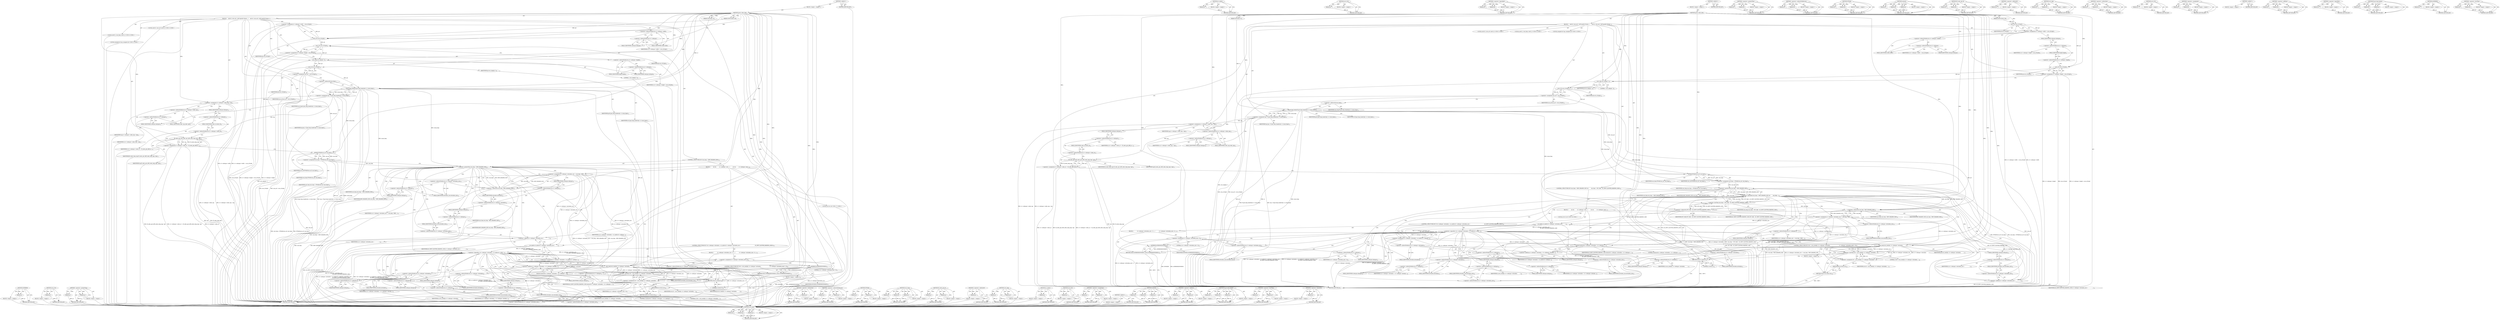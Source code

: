 digraph "&lt;operator&gt;.lessThan" {
vulnerable_237 [label=<(METHOD,AVERROR)>];
vulnerable_238 [label=<(PARAM,p1)>];
vulnerable_239 [label=<(BLOCK,&lt;empty&gt;,&lt;empty&gt;)>];
vulnerable_240 [label=<(METHOD_RETURN,ANY)>];
vulnerable_190 [label=<(METHOD,avio_rl16)>];
vulnerable_191 [label=<(PARAM,p1)>];
vulnerable_192 [label=<(BLOCK,&lt;empty&gt;,&lt;empty&gt;)>];
vulnerable_193 [label=<(METHOD_RETURN,ANY)>];
vulnerable_214 [label=<(METHOD,&lt;operator&gt;.greaterThan)>];
vulnerable_215 [label=<(PARAM,p1)>];
vulnerable_216 [label=<(PARAM,p2)>];
vulnerable_217 [label=<(BLOCK,&lt;empty&gt;,&lt;empty&gt;)>];
vulnerable_218 [label=<(METHOD_RETURN,ANY)>];
vulnerable_6 [label=<(METHOD,&lt;global&gt;)<SUB>1</SUB>>];
vulnerable_7 [label=<(BLOCK,&lt;empty&gt;,&lt;empty&gt;)<SUB>1</SUB>>];
vulnerable_8 [label=<(METHOD,parse_video_info)<SUB>1</SUB>>];
vulnerable_9 [label=<(PARAM,AVIOContext *pb)<SUB>1</SUB>>];
vulnerable_10 [label=<(PARAM,AVStream *st)<SUB>1</SUB>>];
vulnerable_11 [label=<(BLOCK,{
    uint16_t size_asf; // ASF-specific Format...,{
    uint16_t size_asf; // ASF-specific Format...)<SUB>2</SUB>>];
vulnerable_12 [label="<(LOCAL,uint16_t size_asf: uint16_t)<SUB>3</SUB>>"];
vulnerable_13 [label="<(LOCAL,uint32_t size_bmp: uint32_t)<SUB>4</SUB>>"];
vulnerable_14 [label="<(LOCAL,unsigned int tag: unsigned int)<SUB>5</SUB>>"];
vulnerable_15 [label=<(&lt;operator&gt;.assignment,st-&gt;codecpar-&gt;width  = avio_rl32(pb))<SUB>7</SUB>>];
vulnerable_16 [label=<(&lt;operator&gt;.indirectFieldAccess,st-&gt;codecpar-&gt;width)<SUB>7</SUB>>];
vulnerable_17 [label=<(&lt;operator&gt;.indirectFieldAccess,st-&gt;codecpar)<SUB>7</SUB>>];
vulnerable_18 [label=<(IDENTIFIER,st,st-&gt;codecpar-&gt;width  = avio_rl32(pb))<SUB>7</SUB>>];
vulnerable_19 [label=<(FIELD_IDENTIFIER,codecpar,codecpar)<SUB>7</SUB>>];
vulnerable_20 [label=<(FIELD_IDENTIFIER,width,width)<SUB>7</SUB>>];
vulnerable_21 [label=<(avio_rl32,avio_rl32(pb))<SUB>7</SUB>>];
vulnerable_22 [label=<(IDENTIFIER,pb,avio_rl32(pb))<SUB>7</SUB>>];
vulnerable_23 [label=<(&lt;operator&gt;.assignment,st-&gt;codecpar-&gt;height = avio_rl32(pb))<SUB>8</SUB>>];
vulnerable_24 [label=<(&lt;operator&gt;.indirectFieldAccess,st-&gt;codecpar-&gt;height)<SUB>8</SUB>>];
vulnerable_25 [label=<(&lt;operator&gt;.indirectFieldAccess,st-&gt;codecpar)<SUB>8</SUB>>];
vulnerable_26 [label=<(IDENTIFIER,st,st-&gt;codecpar-&gt;height = avio_rl32(pb))<SUB>8</SUB>>];
vulnerable_27 [label=<(FIELD_IDENTIFIER,codecpar,codecpar)<SUB>8</SUB>>];
vulnerable_28 [label=<(FIELD_IDENTIFIER,height,height)<SUB>8</SUB>>];
vulnerable_29 [label=<(avio_rl32,avio_rl32(pb))<SUB>8</SUB>>];
vulnerable_30 [label=<(IDENTIFIER,pb,avio_rl32(pb))<SUB>8</SUB>>];
vulnerable_31 [label=<(avio_skip,avio_skip(pb, 1))<SUB>9</SUB>>];
vulnerable_32 [label=<(IDENTIFIER,pb,avio_skip(pb, 1))<SUB>9</SUB>>];
vulnerable_33 [label=<(LITERAL,1,avio_skip(pb, 1))<SUB>9</SUB>>];
vulnerable_34 [label=<(&lt;operator&gt;.assignment,size_asf = avio_rl16(pb))<SUB>10</SUB>>];
vulnerable_35 [label=<(IDENTIFIER,size_asf,size_asf = avio_rl16(pb))<SUB>10</SUB>>];
vulnerable_36 [label=<(avio_rl16,avio_rl16(pb))<SUB>10</SUB>>];
vulnerable_37 [label=<(IDENTIFIER,pb,avio_rl16(pb))<SUB>10</SUB>>];
vulnerable_38 [label=<(&lt;operator&gt;.assignment,tag = ff_get_bmp_header(pb, st, &amp;size_bmp))<SUB>11</SUB>>];
vulnerable_39 [label=<(IDENTIFIER,tag,tag = ff_get_bmp_header(pb, st, &amp;size_bmp))<SUB>11</SUB>>];
vulnerable_40 [label=<(ff_get_bmp_header,ff_get_bmp_header(pb, st, &amp;size_bmp))<SUB>11</SUB>>];
vulnerable_41 [label=<(IDENTIFIER,pb,ff_get_bmp_header(pb, st, &amp;size_bmp))<SUB>11</SUB>>];
vulnerable_42 [label=<(IDENTIFIER,st,ff_get_bmp_header(pb, st, &amp;size_bmp))<SUB>11</SUB>>];
vulnerable_43 [label=<(&lt;operator&gt;.addressOf,&amp;size_bmp)<SUB>11</SUB>>];
vulnerable_44 [label=<(IDENTIFIER,size_bmp,ff_get_bmp_header(pb, st, &amp;size_bmp))<SUB>11</SUB>>];
vulnerable_45 [label=<(&lt;operator&gt;.assignment,st-&gt;codecpar-&gt;codec_tag = tag)<SUB>12</SUB>>];
vulnerable_46 [label=<(&lt;operator&gt;.indirectFieldAccess,st-&gt;codecpar-&gt;codec_tag)<SUB>12</SUB>>];
vulnerable_47 [label=<(&lt;operator&gt;.indirectFieldAccess,st-&gt;codecpar)<SUB>12</SUB>>];
vulnerable_48 [label=<(IDENTIFIER,st,st-&gt;codecpar-&gt;codec_tag = tag)<SUB>12</SUB>>];
vulnerable_49 [label=<(FIELD_IDENTIFIER,codecpar,codecpar)<SUB>12</SUB>>];
vulnerable_50 [label=<(FIELD_IDENTIFIER,codec_tag,codec_tag)<SUB>12</SUB>>];
vulnerable_51 [label=<(IDENTIFIER,tag,st-&gt;codecpar-&gt;codec_tag = tag)<SUB>12</SUB>>];
vulnerable_52 [label=<(&lt;operator&gt;.assignment,st-&gt;codecpar-&gt;codec_id  = ff_codec_get_id(ff_co...)<SUB>13</SUB>>];
vulnerable_53 [label=<(&lt;operator&gt;.indirectFieldAccess,st-&gt;codecpar-&gt;codec_id)<SUB>13</SUB>>];
vulnerable_54 [label=<(&lt;operator&gt;.indirectFieldAccess,st-&gt;codecpar)<SUB>13</SUB>>];
vulnerable_55 [label=<(IDENTIFIER,st,st-&gt;codecpar-&gt;codec_id  = ff_codec_get_id(ff_co...)<SUB>13</SUB>>];
vulnerable_56 [label=<(FIELD_IDENTIFIER,codecpar,codecpar)<SUB>13</SUB>>];
vulnerable_57 [label=<(FIELD_IDENTIFIER,codec_id,codec_id)<SUB>13</SUB>>];
vulnerable_58 [label=<(ff_codec_get_id,ff_codec_get_id(ff_codec_bmp_tags, tag))<SUB>13</SUB>>];
vulnerable_59 [label=<(IDENTIFIER,ff_codec_bmp_tags,ff_codec_get_id(ff_codec_bmp_tags, tag))<SUB>13</SUB>>];
vulnerable_60 [label=<(IDENTIFIER,tag,ff_codec_get_id(ff_codec_bmp_tags, tag))<SUB>13</SUB>>];
vulnerable_61 [label=<(&lt;operator&gt;.assignment,size_bmp = FFMAX(size_asf, size_bmp))<SUB>14</SUB>>];
vulnerable_62 [label=<(IDENTIFIER,size_bmp,size_bmp = FFMAX(size_asf, size_bmp))<SUB>14</SUB>>];
vulnerable_63 [label=<(FFMAX,FFMAX(size_asf, size_bmp))<SUB>14</SUB>>];
vulnerable_64 [label=<(IDENTIFIER,size_asf,FFMAX(size_asf, size_bmp))<SUB>14</SUB>>];
vulnerable_65 [label=<(IDENTIFIER,size_bmp,FFMAX(size_asf, size_bmp))<SUB>14</SUB>>];
vulnerable_66 [label=<(CONTROL_STRUCTURE,IF,if (size_bmp &gt; BMP_HEADER_SIZE))<SUB>16</SUB>>];
vulnerable_67 [label=<(&lt;operator&gt;.greaterThan,size_bmp &gt; BMP_HEADER_SIZE)<SUB>16</SUB>>];
vulnerable_68 [label=<(IDENTIFIER,size_bmp,size_bmp &gt; BMP_HEADER_SIZE)<SUB>16</SUB>>];
vulnerable_69 [label=<(IDENTIFIER,BMP_HEADER_SIZE,size_bmp &gt; BMP_HEADER_SIZE)<SUB>16</SUB>>];
vulnerable_70 [label=<(BLOCK,{
         int ret;
         st-&gt;codecpar-&gt;extr...,{
         int ret;
         st-&gt;codecpar-&gt;extr...)<SUB>16</SUB>>];
vulnerable_71 [label="<(LOCAL,int ret: int)<SUB>17</SUB>>"];
vulnerable_72 [label=<(&lt;operator&gt;.assignment,st-&gt;codecpar-&gt;extradata_size  = size_bmp - BMP_...)<SUB>18</SUB>>];
vulnerable_73 [label=<(&lt;operator&gt;.indirectFieldAccess,st-&gt;codecpar-&gt;extradata_size)<SUB>18</SUB>>];
vulnerable_74 [label=<(&lt;operator&gt;.indirectFieldAccess,st-&gt;codecpar)<SUB>18</SUB>>];
vulnerable_75 [label=<(IDENTIFIER,st,st-&gt;codecpar-&gt;extradata_size  = size_bmp - BMP_...)<SUB>18</SUB>>];
vulnerable_76 [label=<(FIELD_IDENTIFIER,codecpar,codecpar)<SUB>18</SUB>>];
vulnerable_77 [label=<(FIELD_IDENTIFIER,extradata_size,extradata_size)<SUB>18</SUB>>];
vulnerable_78 [label=<(&lt;operator&gt;.subtraction,size_bmp - BMP_HEADER_SIZE)<SUB>18</SUB>>];
vulnerable_79 [label=<(IDENTIFIER,size_bmp,size_bmp - BMP_HEADER_SIZE)<SUB>18</SUB>>];
vulnerable_80 [label=<(IDENTIFIER,BMP_HEADER_SIZE,size_bmp - BMP_HEADER_SIZE)<SUB>18</SUB>>];
vulnerable_81 [label=<(CONTROL_STRUCTURE,IF,if (!(st-&gt;codecpar-&gt;extradata = av_malloc(st-&gt;codecpar-&gt;extradata_size +
                                               AV_INPUT_BUFFER_PADDING_SIZE))))<SUB>19</SUB>>];
vulnerable_82 [label=<(&lt;operator&gt;.logicalNot,!(st-&gt;codecpar-&gt;extradata = av_malloc(st-&gt;codec...)<SUB>19</SUB>>];
vulnerable_83 [label=<(&lt;operator&gt;.assignment,st-&gt;codecpar-&gt;extradata = av_malloc(st-&gt;codecpa...)<SUB>19</SUB>>];
vulnerable_84 [label=<(&lt;operator&gt;.indirectFieldAccess,st-&gt;codecpar-&gt;extradata)<SUB>19</SUB>>];
vulnerable_85 [label=<(&lt;operator&gt;.indirectFieldAccess,st-&gt;codecpar)<SUB>19</SUB>>];
vulnerable_86 [label=<(IDENTIFIER,st,st-&gt;codecpar-&gt;extradata = av_malloc(st-&gt;codecpa...)<SUB>19</SUB>>];
vulnerable_87 [label=<(FIELD_IDENTIFIER,codecpar,codecpar)<SUB>19</SUB>>];
vulnerable_88 [label=<(FIELD_IDENTIFIER,extradata,extradata)<SUB>19</SUB>>];
vulnerable_89 [label=<(av_malloc,av_malloc(st-&gt;codecpar-&gt;extradata_size +
      ...)<SUB>19</SUB>>];
vulnerable_90 [label=<(&lt;operator&gt;.addition,st-&gt;codecpar-&gt;extradata_size +
                ...)<SUB>19</SUB>>];
vulnerable_91 [label=<(&lt;operator&gt;.indirectFieldAccess,st-&gt;codecpar-&gt;extradata_size)<SUB>19</SUB>>];
vulnerable_92 [label=<(&lt;operator&gt;.indirectFieldAccess,st-&gt;codecpar)<SUB>19</SUB>>];
vulnerable_93 [label=<(IDENTIFIER,st,st-&gt;codecpar-&gt;extradata_size +
                ...)<SUB>19</SUB>>];
vulnerable_94 [label=<(FIELD_IDENTIFIER,codecpar,codecpar)<SUB>19</SUB>>];
vulnerable_95 [label=<(FIELD_IDENTIFIER,extradata_size,extradata_size)<SUB>19</SUB>>];
vulnerable_96 [label=<(IDENTIFIER,AV_INPUT_BUFFER_PADDING_SIZE,st-&gt;codecpar-&gt;extradata_size +
                ...)<SUB>20</SUB>>];
vulnerable_97 [label=<(BLOCK,{
            st-&gt;codecpar-&gt;extradata_size = 0;...,{
            st-&gt;codecpar-&gt;extradata_size = 0;...)<SUB>20</SUB>>];
vulnerable_98 [label=<(&lt;operator&gt;.assignment,st-&gt;codecpar-&gt;extradata_size = 0)<SUB>21</SUB>>];
vulnerable_99 [label=<(&lt;operator&gt;.indirectFieldAccess,st-&gt;codecpar-&gt;extradata_size)<SUB>21</SUB>>];
vulnerable_100 [label=<(&lt;operator&gt;.indirectFieldAccess,st-&gt;codecpar)<SUB>21</SUB>>];
vulnerable_101 [label=<(IDENTIFIER,st,st-&gt;codecpar-&gt;extradata_size = 0)<SUB>21</SUB>>];
vulnerable_102 [label=<(FIELD_IDENTIFIER,codecpar,codecpar)<SUB>21</SUB>>];
vulnerable_103 [label=<(FIELD_IDENTIFIER,extradata_size,extradata_size)<SUB>21</SUB>>];
vulnerable_104 [label=<(LITERAL,0,st-&gt;codecpar-&gt;extradata_size = 0)<SUB>21</SUB>>];
vulnerable_105 [label=<(RETURN,return AVERROR(ENOMEM);,return AVERROR(ENOMEM);)<SUB>22</SUB>>];
vulnerable_106 [label=<(AVERROR,AVERROR(ENOMEM))<SUB>22</SUB>>];
vulnerable_107 [label=<(IDENTIFIER,ENOMEM,AVERROR(ENOMEM))<SUB>22</SUB>>];
vulnerable_108 [label=<(memset,memset(st-&gt;codecpar-&gt;extradata + st-&gt;codecpar-&gt;...)<SUB>24</SUB>>];
vulnerable_109 [label=<(&lt;operator&gt;.addition,st-&gt;codecpar-&gt;extradata + st-&gt;codecpar-&gt;extrada...)<SUB>24</SUB>>];
vulnerable_110 [label=<(&lt;operator&gt;.indirectFieldAccess,st-&gt;codecpar-&gt;extradata)<SUB>24</SUB>>];
vulnerable_111 [label=<(&lt;operator&gt;.indirectFieldAccess,st-&gt;codecpar)<SUB>24</SUB>>];
vulnerable_112 [label=<(IDENTIFIER,st,st-&gt;codecpar-&gt;extradata + st-&gt;codecpar-&gt;extrada...)<SUB>24</SUB>>];
vulnerable_113 [label=<(FIELD_IDENTIFIER,codecpar,codecpar)<SUB>24</SUB>>];
vulnerable_114 [label=<(FIELD_IDENTIFIER,extradata,extradata)<SUB>24</SUB>>];
vulnerable_115 [label=<(&lt;operator&gt;.indirectFieldAccess,st-&gt;codecpar-&gt;extradata_size)<SUB>24</SUB>>];
vulnerable_116 [label=<(&lt;operator&gt;.indirectFieldAccess,st-&gt;codecpar)<SUB>24</SUB>>];
vulnerable_117 [label=<(IDENTIFIER,st,st-&gt;codecpar-&gt;extradata + st-&gt;codecpar-&gt;extrada...)<SUB>24</SUB>>];
vulnerable_118 [label=<(FIELD_IDENTIFIER,codecpar,codecpar)<SUB>24</SUB>>];
vulnerable_119 [label=<(FIELD_IDENTIFIER,extradata_size,extradata_size)<SUB>24</SUB>>];
vulnerable_120 [label=<(LITERAL,0,memset(st-&gt;codecpar-&gt;extradata + st-&gt;codecpar-&gt;...)<SUB>24</SUB>>];
vulnerable_121 [label=<(IDENTIFIER,AV_INPUT_BUFFER_PADDING_SIZE,memset(st-&gt;codecpar-&gt;extradata + st-&gt;codecpar-&gt;...)<SUB>25</SUB>>];
vulnerable_122 [label=<(CONTROL_STRUCTURE,IF,if ((ret = avio_read(pb, st-&gt;codecpar-&gt;extradata,
                             st-&gt;codecpar-&gt;extradata_size)) &lt; 0))<SUB>26</SUB>>];
vulnerable_123 [label=<(&lt;operator&gt;.lessThan,(ret = avio_read(pb, st-&gt;codecpar-&gt;extradata,
 ...)<SUB>26</SUB>>];
vulnerable_124 [label=<(&lt;operator&gt;.assignment,ret = avio_read(pb, st-&gt;codecpar-&gt;extradata,
  ...)<SUB>26</SUB>>];
vulnerable_125 [label=<(IDENTIFIER,ret,ret = avio_read(pb, st-&gt;codecpar-&gt;extradata,
  ...)<SUB>26</SUB>>];
vulnerable_126 [label=<(avio_read,avio_read(pb, st-&gt;codecpar-&gt;extradata,
        ...)<SUB>26</SUB>>];
vulnerable_127 [label=<(IDENTIFIER,pb,avio_read(pb, st-&gt;codecpar-&gt;extradata,
        ...)<SUB>26</SUB>>];
vulnerable_128 [label=<(&lt;operator&gt;.indirectFieldAccess,st-&gt;codecpar-&gt;extradata)<SUB>26</SUB>>];
vulnerable_129 [label=<(&lt;operator&gt;.indirectFieldAccess,st-&gt;codecpar)<SUB>26</SUB>>];
vulnerable_130 [label=<(IDENTIFIER,st,avio_read(pb, st-&gt;codecpar-&gt;extradata,
        ...)<SUB>26</SUB>>];
vulnerable_131 [label=<(FIELD_IDENTIFIER,codecpar,codecpar)<SUB>26</SUB>>];
vulnerable_132 [label=<(FIELD_IDENTIFIER,extradata,extradata)<SUB>26</SUB>>];
vulnerable_133 [label=<(&lt;operator&gt;.indirectFieldAccess,st-&gt;codecpar-&gt;extradata_size)<SUB>27</SUB>>];
vulnerable_134 [label=<(&lt;operator&gt;.indirectFieldAccess,st-&gt;codecpar)<SUB>27</SUB>>];
vulnerable_135 [label=<(IDENTIFIER,st,avio_read(pb, st-&gt;codecpar-&gt;extradata,
        ...)<SUB>27</SUB>>];
vulnerable_136 [label=<(FIELD_IDENTIFIER,codecpar,codecpar)<SUB>27</SUB>>];
vulnerable_137 [label=<(FIELD_IDENTIFIER,extradata_size,extradata_size)<SUB>27</SUB>>];
vulnerable_138 [label=<(LITERAL,0,(ret = avio_read(pb, st-&gt;codecpar-&gt;extradata,
 ...)<SUB>27</SUB>>];
vulnerable_139 [label=<(BLOCK,&lt;empty&gt;,&lt;empty&gt;)<SUB>28</SUB>>];
vulnerable_140 [label=<(RETURN,return ret;,return ret;)<SUB>28</SUB>>];
vulnerable_141 [label=<(IDENTIFIER,ret,return ret;)<SUB>28</SUB>>];
vulnerable_142 [label=<(RETURN,return 0;,return 0;)<SUB>30</SUB>>];
vulnerable_143 [label=<(LITERAL,0,return 0;)<SUB>30</SUB>>];
vulnerable_144 [label=<(METHOD_RETURN,int)<SUB>1</SUB>>];
vulnerable_146 [label=<(METHOD_RETURN,ANY)<SUB>1</SUB>>];
vulnerable_219 [label=<(METHOD,&lt;operator&gt;.subtraction)>];
vulnerable_220 [label=<(PARAM,p1)>];
vulnerable_221 [label=<(PARAM,p2)>];
vulnerable_222 [label=<(BLOCK,&lt;empty&gt;,&lt;empty&gt;)>];
vulnerable_223 [label=<(METHOD_RETURN,ANY)>];
vulnerable_176 [label=<(METHOD,&lt;operator&gt;.indirectFieldAccess)>];
vulnerable_177 [label=<(PARAM,p1)>];
vulnerable_178 [label=<(PARAM,p2)>];
vulnerable_179 [label=<(BLOCK,&lt;empty&gt;,&lt;empty&gt;)>];
vulnerable_180 [label=<(METHOD_RETURN,ANY)>];
vulnerable_209 [label=<(METHOD,FFMAX)>];
vulnerable_210 [label=<(PARAM,p1)>];
vulnerable_211 [label=<(PARAM,p2)>];
vulnerable_212 [label=<(BLOCK,&lt;empty&gt;,&lt;empty&gt;)>];
vulnerable_213 [label=<(METHOD_RETURN,ANY)>];
vulnerable_252 [label=<(METHOD,avio_read)>];
vulnerable_253 [label=<(PARAM,p1)>];
vulnerable_254 [label=<(PARAM,p2)>];
vulnerable_255 [label=<(PARAM,p3)>];
vulnerable_256 [label=<(BLOCK,&lt;empty&gt;,&lt;empty&gt;)>];
vulnerable_257 [label=<(METHOD_RETURN,ANY)>];
vulnerable_204 [label=<(METHOD,ff_codec_get_id)>];
vulnerable_205 [label=<(PARAM,p1)>];
vulnerable_206 [label=<(PARAM,p2)>];
vulnerable_207 [label=<(BLOCK,&lt;empty&gt;,&lt;empty&gt;)>];
vulnerable_208 [label=<(METHOD_RETURN,ANY)>];
vulnerable_200 [label=<(METHOD,&lt;operator&gt;.addressOf)>];
vulnerable_201 [label=<(PARAM,p1)>];
vulnerable_202 [label=<(BLOCK,&lt;empty&gt;,&lt;empty&gt;)>];
vulnerable_203 [label=<(METHOD_RETURN,ANY)>];
vulnerable_185 [label=<(METHOD,avio_skip)>];
vulnerable_186 [label=<(PARAM,p1)>];
vulnerable_187 [label=<(PARAM,p2)>];
vulnerable_188 [label=<(BLOCK,&lt;empty&gt;,&lt;empty&gt;)>];
vulnerable_189 [label=<(METHOD_RETURN,ANY)>];
vulnerable_228 [label=<(METHOD,av_malloc)>];
vulnerable_229 [label=<(PARAM,p1)>];
vulnerable_230 [label=<(BLOCK,&lt;empty&gt;,&lt;empty&gt;)>];
vulnerable_231 [label=<(METHOD_RETURN,ANY)>];
vulnerable_181 [label=<(METHOD,avio_rl32)>];
vulnerable_182 [label=<(PARAM,p1)>];
vulnerable_183 [label=<(BLOCK,&lt;empty&gt;,&lt;empty&gt;)>];
vulnerable_184 [label=<(METHOD_RETURN,ANY)>];
vulnerable_171 [label=<(METHOD,&lt;operator&gt;.assignment)>];
vulnerable_172 [label=<(PARAM,p1)>];
vulnerable_173 [label=<(PARAM,p2)>];
vulnerable_174 [label=<(BLOCK,&lt;empty&gt;,&lt;empty&gt;)>];
vulnerable_175 [label=<(METHOD_RETURN,ANY)>];
vulnerable_165 [label=<(METHOD,&lt;global&gt;)<SUB>1</SUB>>];
vulnerable_166 [label=<(BLOCK,&lt;empty&gt;,&lt;empty&gt;)>];
vulnerable_167 [label=<(METHOD_RETURN,ANY)>];
vulnerable_241 [label=<(METHOD,memset)>];
vulnerable_242 [label=<(PARAM,p1)>];
vulnerable_243 [label=<(PARAM,p2)>];
vulnerable_244 [label=<(PARAM,p3)>];
vulnerable_245 [label=<(BLOCK,&lt;empty&gt;,&lt;empty&gt;)>];
vulnerable_246 [label=<(METHOD_RETURN,ANY)>];
vulnerable_232 [label=<(METHOD,&lt;operator&gt;.addition)>];
vulnerable_233 [label=<(PARAM,p1)>];
vulnerable_234 [label=<(PARAM,p2)>];
vulnerable_235 [label=<(BLOCK,&lt;empty&gt;,&lt;empty&gt;)>];
vulnerable_236 [label=<(METHOD_RETURN,ANY)>];
vulnerable_194 [label=<(METHOD,ff_get_bmp_header)>];
vulnerable_195 [label=<(PARAM,p1)>];
vulnerable_196 [label=<(PARAM,p2)>];
vulnerable_197 [label=<(PARAM,p3)>];
vulnerable_198 [label=<(BLOCK,&lt;empty&gt;,&lt;empty&gt;)>];
vulnerable_199 [label=<(METHOD_RETURN,ANY)>];
vulnerable_247 [label=<(METHOD,&lt;operator&gt;.lessThan)>];
vulnerable_248 [label=<(PARAM,p1)>];
vulnerable_249 [label=<(PARAM,p2)>];
vulnerable_250 [label=<(BLOCK,&lt;empty&gt;,&lt;empty&gt;)>];
vulnerable_251 [label=<(METHOD_RETURN,ANY)>];
vulnerable_224 [label=<(METHOD,&lt;operator&gt;.logicalNot)>];
vulnerable_225 [label=<(PARAM,p1)>];
vulnerable_226 [label=<(BLOCK,&lt;empty&gt;,&lt;empty&gt;)>];
vulnerable_227 [label=<(METHOD_RETURN,ANY)>];
fixed_263 [label=<(METHOD,avio_read)>];
fixed_264 [label=<(PARAM,p1)>];
fixed_265 [label=<(PARAM,p2)>];
fixed_266 [label=<(PARAM,p3)>];
fixed_267 [label=<(BLOCK,&lt;empty&gt;,&lt;empty&gt;)>];
fixed_268 [label=<(METHOD_RETURN,ANY)>];
fixed_244 [label=<(METHOD,av_malloc)>];
fixed_245 [label=<(PARAM,p1)>];
fixed_246 [label=<(BLOCK,&lt;empty&gt;,&lt;empty&gt;)>];
fixed_247 [label=<(METHOD_RETURN,ANY)>];
fixed_196 [label=<(METHOD,avio_rl16)>];
fixed_197 [label=<(PARAM,p1)>];
fixed_198 [label=<(BLOCK,&lt;empty&gt;,&lt;empty&gt;)>];
fixed_199 [label=<(METHOD_RETURN,ANY)>];
fixed_220 [label=<(METHOD,&lt;operator&gt;.logicalAnd)>];
fixed_221 [label=<(PARAM,p1)>];
fixed_222 [label=<(PARAM,p2)>];
fixed_223 [label=<(BLOCK,&lt;empty&gt;,&lt;empty&gt;)>];
fixed_224 [label=<(METHOD_RETURN,ANY)>];
fixed_6 [label=<(METHOD,&lt;global&gt;)<SUB>1</SUB>>];
fixed_7 [label=<(BLOCK,&lt;empty&gt;,&lt;empty&gt;)<SUB>1</SUB>>];
fixed_8 [label=<(METHOD,parse_video_info)<SUB>1</SUB>>];
fixed_9 [label=<(PARAM,AVIOContext *pb)<SUB>1</SUB>>];
fixed_10 [label=<(PARAM,AVStream *st)<SUB>1</SUB>>];
fixed_11 [label=<(BLOCK,{
    uint16_t size_asf; // ASF-specific Format...,{
    uint16_t size_asf; // ASF-specific Format...)<SUB>2</SUB>>];
fixed_12 [label="<(LOCAL,uint16_t size_asf: uint16_t)<SUB>3</SUB>>"];
fixed_13 [label="<(LOCAL,uint32_t size_bmp: uint32_t)<SUB>4</SUB>>"];
fixed_14 [label="<(LOCAL,unsigned int tag: unsigned int)<SUB>5</SUB>>"];
fixed_15 [label=<(&lt;operator&gt;.assignment,st-&gt;codecpar-&gt;width  = avio_rl32(pb))<SUB>7</SUB>>];
fixed_16 [label=<(&lt;operator&gt;.indirectFieldAccess,st-&gt;codecpar-&gt;width)<SUB>7</SUB>>];
fixed_17 [label=<(&lt;operator&gt;.indirectFieldAccess,st-&gt;codecpar)<SUB>7</SUB>>];
fixed_18 [label=<(IDENTIFIER,st,st-&gt;codecpar-&gt;width  = avio_rl32(pb))<SUB>7</SUB>>];
fixed_19 [label=<(FIELD_IDENTIFIER,codecpar,codecpar)<SUB>7</SUB>>];
fixed_20 [label=<(FIELD_IDENTIFIER,width,width)<SUB>7</SUB>>];
fixed_21 [label=<(avio_rl32,avio_rl32(pb))<SUB>7</SUB>>];
fixed_22 [label=<(IDENTIFIER,pb,avio_rl32(pb))<SUB>7</SUB>>];
fixed_23 [label=<(&lt;operator&gt;.assignment,st-&gt;codecpar-&gt;height = avio_rl32(pb))<SUB>8</SUB>>];
fixed_24 [label=<(&lt;operator&gt;.indirectFieldAccess,st-&gt;codecpar-&gt;height)<SUB>8</SUB>>];
fixed_25 [label=<(&lt;operator&gt;.indirectFieldAccess,st-&gt;codecpar)<SUB>8</SUB>>];
fixed_26 [label=<(IDENTIFIER,st,st-&gt;codecpar-&gt;height = avio_rl32(pb))<SUB>8</SUB>>];
fixed_27 [label=<(FIELD_IDENTIFIER,codecpar,codecpar)<SUB>8</SUB>>];
fixed_28 [label=<(FIELD_IDENTIFIER,height,height)<SUB>8</SUB>>];
fixed_29 [label=<(avio_rl32,avio_rl32(pb))<SUB>8</SUB>>];
fixed_30 [label=<(IDENTIFIER,pb,avio_rl32(pb))<SUB>8</SUB>>];
fixed_31 [label=<(avio_skip,avio_skip(pb, 1))<SUB>9</SUB>>];
fixed_32 [label=<(IDENTIFIER,pb,avio_skip(pb, 1))<SUB>9</SUB>>];
fixed_33 [label=<(LITERAL,1,avio_skip(pb, 1))<SUB>9</SUB>>];
fixed_34 [label=<(&lt;operator&gt;.assignment,size_asf = avio_rl16(pb))<SUB>10</SUB>>];
fixed_35 [label=<(IDENTIFIER,size_asf,size_asf = avio_rl16(pb))<SUB>10</SUB>>];
fixed_36 [label=<(avio_rl16,avio_rl16(pb))<SUB>10</SUB>>];
fixed_37 [label=<(IDENTIFIER,pb,avio_rl16(pb))<SUB>10</SUB>>];
fixed_38 [label=<(&lt;operator&gt;.assignment,tag = ff_get_bmp_header(pb, st, &amp;size_bmp))<SUB>11</SUB>>];
fixed_39 [label=<(IDENTIFIER,tag,tag = ff_get_bmp_header(pb, st, &amp;size_bmp))<SUB>11</SUB>>];
fixed_40 [label=<(ff_get_bmp_header,ff_get_bmp_header(pb, st, &amp;size_bmp))<SUB>11</SUB>>];
fixed_41 [label=<(IDENTIFIER,pb,ff_get_bmp_header(pb, st, &amp;size_bmp))<SUB>11</SUB>>];
fixed_42 [label=<(IDENTIFIER,st,ff_get_bmp_header(pb, st, &amp;size_bmp))<SUB>11</SUB>>];
fixed_43 [label=<(&lt;operator&gt;.addressOf,&amp;size_bmp)<SUB>11</SUB>>];
fixed_44 [label=<(IDENTIFIER,size_bmp,ff_get_bmp_header(pb, st, &amp;size_bmp))<SUB>11</SUB>>];
fixed_45 [label=<(&lt;operator&gt;.assignment,st-&gt;codecpar-&gt;codec_tag = tag)<SUB>12</SUB>>];
fixed_46 [label=<(&lt;operator&gt;.indirectFieldAccess,st-&gt;codecpar-&gt;codec_tag)<SUB>12</SUB>>];
fixed_47 [label=<(&lt;operator&gt;.indirectFieldAccess,st-&gt;codecpar)<SUB>12</SUB>>];
fixed_48 [label=<(IDENTIFIER,st,st-&gt;codecpar-&gt;codec_tag = tag)<SUB>12</SUB>>];
fixed_49 [label=<(FIELD_IDENTIFIER,codecpar,codecpar)<SUB>12</SUB>>];
fixed_50 [label=<(FIELD_IDENTIFIER,codec_tag,codec_tag)<SUB>12</SUB>>];
fixed_51 [label=<(IDENTIFIER,tag,st-&gt;codecpar-&gt;codec_tag = tag)<SUB>12</SUB>>];
fixed_52 [label=<(&lt;operator&gt;.assignment,st-&gt;codecpar-&gt;codec_id  = ff_codec_get_id(ff_co...)<SUB>13</SUB>>];
fixed_53 [label=<(&lt;operator&gt;.indirectFieldAccess,st-&gt;codecpar-&gt;codec_id)<SUB>13</SUB>>];
fixed_54 [label=<(&lt;operator&gt;.indirectFieldAccess,st-&gt;codecpar)<SUB>13</SUB>>];
fixed_55 [label=<(IDENTIFIER,st,st-&gt;codecpar-&gt;codec_id  = ff_codec_get_id(ff_co...)<SUB>13</SUB>>];
fixed_56 [label=<(FIELD_IDENTIFIER,codecpar,codecpar)<SUB>13</SUB>>];
fixed_57 [label=<(FIELD_IDENTIFIER,codec_id,codec_id)<SUB>13</SUB>>];
fixed_58 [label=<(ff_codec_get_id,ff_codec_get_id(ff_codec_bmp_tags, tag))<SUB>13</SUB>>];
fixed_59 [label=<(IDENTIFIER,ff_codec_bmp_tags,ff_codec_get_id(ff_codec_bmp_tags, tag))<SUB>13</SUB>>];
fixed_60 [label=<(IDENTIFIER,tag,ff_codec_get_id(ff_codec_bmp_tags, tag))<SUB>13</SUB>>];
fixed_61 [label=<(&lt;operator&gt;.assignment,size_bmp = FFMAX(size_asf, size_bmp))<SUB>14</SUB>>];
fixed_62 [label=<(IDENTIFIER,size_bmp,size_bmp = FFMAX(size_asf, size_bmp))<SUB>14</SUB>>];
fixed_63 [label=<(FFMAX,FFMAX(size_asf, size_bmp))<SUB>14</SUB>>];
fixed_64 [label=<(IDENTIFIER,size_asf,FFMAX(size_asf, size_bmp))<SUB>14</SUB>>];
fixed_65 [label=<(IDENTIFIER,size_bmp,FFMAX(size_asf, size_bmp))<SUB>14</SUB>>];
fixed_66 [label=<(CONTROL_STRUCTURE,IF,if (size_bmp &gt; BMP_HEADER_SIZE &amp;&amp;
        size_bmp &lt; INT_MAX - AV_INPUT_BUFFER_PADDING_SIZE))<SUB>16</SUB>>];
fixed_67 [label=<(&lt;operator&gt;.logicalAnd,size_bmp &gt; BMP_HEADER_SIZE &amp;&amp;
        size_bmp ...)<SUB>16</SUB>>];
fixed_68 [label=<(&lt;operator&gt;.greaterThan,size_bmp &gt; BMP_HEADER_SIZE)<SUB>16</SUB>>];
fixed_69 [label=<(IDENTIFIER,size_bmp,size_bmp &gt; BMP_HEADER_SIZE)<SUB>16</SUB>>];
fixed_70 [label=<(IDENTIFIER,BMP_HEADER_SIZE,size_bmp &gt; BMP_HEADER_SIZE)<SUB>16</SUB>>];
fixed_71 [label=<(&lt;operator&gt;.lessThan,size_bmp &lt; INT_MAX - AV_INPUT_BUFFER_PADDING_SIZE)<SUB>17</SUB>>];
fixed_72 [label=<(IDENTIFIER,size_bmp,size_bmp &lt; INT_MAX - AV_INPUT_BUFFER_PADDING_SIZE)<SUB>17</SUB>>];
fixed_73 [label=<(&lt;operator&gt;.subtraction,INT_MAX - AV_INPUT_BUFFER_PADDING_SIZE)<SUB>17</SUB>>];
fixed_74 [label=<(IDENTIFIER,INT_MAX,INT_MAX - AV_INPUT_BUFFER_PADDING_SIZE)<SUB>17</SUB>>];
fixed_75 [label=<(IDENTIFIER,AV_INPUT_BUFFER_PADDING_SIZE,INT_MAX - AV_INPUT_BUFFER_PADDING_SIZE)<SUB>17</SUB>>];
fixed_76 [label=<(BLOCK,{
         int ret;
         st-&gt;codecpar-&gt;extr...,{
         int ret;
         st-&gt;codecpar-&gt;extr...)<SUB>17</SUB>>];
fixed_77 [label="<(LOCAL,int ret: int)<SUB>18</SUB>>"];
fixed_78 [label=<(&lt;operator&gt;.assignment,st-&gt;codecpar-&gt;extradata_size  = size_bmp - BMP_...)<SUB>19</SUB>>];
fixed_79 [label=<(&lt;operator&gt;.indirectFieldAccess,st-&gt;codecpar-&gt;extradata_size)<SUB>19</SUB>>];
fixed_80 [label=<(&lt;operator&gt;.indirectFieldAccess,st-&gt;codecpar)<SUB>19</SUB>>];
fixed_81 [label=<(IDENTIFIER,st,st-&gt;codecpar-&gt;extradata_size  = size_bmp - BMP_...)<SUB>19</SUB>>];
fixed_82 [label=<(FIELD_IDENTIFIER,codecpar,codecpar)<SUB>19</SUB>>];
fixed_83 [label=<(FIELD_IDENTIFIER,extradata_size,extradata_size)<SUB>19</SUB>>];
fixed_84 [label=<(&lt;operator&gt;.subtraction,size_bmp - BMP_HEADER_SIZE)<SUB>19</SUB>>];
fixed_85 [label=<(IDENTIFIER,size_bmp,size_bmp - BMP_HEADER_SIZE)<SUB>19</SUB>>];
fixed_86 [label=<(IDENTIFIER,BMP_HEADER_SIZE,size_bmp - BMP_HEADER_SIZE)<SUB>19</SUB>>];
fixed_87 [label=<(CONTROL_STRUCTURE,IF,if (!(st-&gt;codecpar-&gt;extradata = av_malloc(st-&gt;codecpar-&gt;extradata_size +
                                               AV_INPUT_BUFFER_PADDING_SIZE))))<SUB>20</SUB>>];
fixed_88 [label=<(&lt;operator&gt;.logicalNot,!(st-&gt;codecpar-&gt;extradata = av_malloc(st-&gt;codec...)<SUB>20</SUB>>];
fixed_89 [label=<(&lt;operator&gt;.assignment,st-&gt;codecpar-&gt;extradata = av_malloc(st-&gt;codecpa...)<SUB>20</SUB>>];
fixed_90 [label=<(&lt;operator&gt;.indirectFieldAccess,st-&gt;codecpar-&gt;extradata)<SUB>20</SUB>>];
fixed_91 [label=<(&lt;operator&gt;.indirectFieldAccess,st-&gt;codecpar)<SUB>20</SUB>>];
fixed_92 [label=<(IDENTIFIER,st,st-&gt;codecpar-&gt;extradata = av_malloc(st-&gt;codecpa...)<SUB>20</SUB>>];
fixed_93 [label=<(FIELD_IDENTIFIER,codecpar,codecpar)<SUB>20</SUB>>];
fixed_94 [label=<(FIELD_IDENTIFIER,extradata,extradata)<SUB>20</SUB>>];
fixed_95 [label=<(av_malloc,av_malloc(st-&gt;codecpar-&gt;extradata_size +
      ...)<SUB>20</SUB>>];
fixed_96 [label=<(&lt;operator&gt;.addition,st-&gt;codecpar-&gt;extradata_size +
                ...)<SUB>20</SUB>>];
fixed_97 [label=<(&lt;operator&gt;.indirectFieldAccess,st-&gt;codecpar-&gt;extradata_size)<SUB>20</SUB>>];
fixed_98 [label=<(&lt;operator&gt;.indirectFieldAccess,st-&gt;codecpar)<SUB>20</SUB>>];
fixed_99 [label=<(IDENTIFIER,st,st-&gt;codecpar-&gt;extradata_size +
                ...)<SUB>20</SUB>>];
fixed_100 [label=<(FIELD_IDENTIFIER,codecpar,codecpar)<SUB>20</SUB>>];
fixed_101 [label=<(FIELD_IDENTIFIER,extradata_size,extradata_size)<SUB>20</SUB>>];
fixed_102 [label=<(IDENTIFIER,AV_INPUT_BUFFER_PADDING_SIZE,st-&gt;codecpar-&gt;extradata_size +
                ...)<SUB>21</SUB>>];
fixed_103 [label=<(BLOCK,{
            st-&gt;codecpar-&gt;extradata_size = 0;...,{
            st-&gt;codecpar-&gt;extradata_size = 0;...)<SUB>21</SUB>>];
fixed_104 [label=<(&lt;operator&gt;.assignment,st-&gt;codecpar-&gt;extradata_size = 0)<SUB>22</SUB>>];
fixed_105 [label=<(&lt;operator&gt;.indirectFieldAccess,st-&gt;codecpar-&gt;extradata_size)<SUB>22</SUB>>];
fixed_106 [label=<(&lt;operator&gt;.indirectFieldAccess,st-&gt;codecpar)<SUB>22</SUB>>];
fixed_107 [label=<(IDENTIFIER,st,st-&gt;codecpar-&gt;extradata_size = 0)<SUB>22</SUB>>];
fixed_108 [label=<(FIELD_IDENTIFIER,codecpar,codecpar)<SUB>22</SUB>>];
fixed_109 [label=<(FIELD_IDENTIFIER,extradata_size,extradata_size)<SUB>22</SUB>>];
fixed_110 [label=<(LITERAL,0,st-&gt;codecpar-&gt;extradata_size = 0)<SUB>22</SUB>>];
fixed_111 [label=<(RETURN,return AVERROR(ENOMEM);,return AVERROR(ENOMEM);)<SUB>23</SUB>>];
fixed_112 [label=<(AVERROR,AVERROR(ENOMEM))<SUB>23</SUB>>];
fixed_113 [label=<(IDENTIFIER,ENOMEM,AVERROR(ENOMEM))<SUB>23</SUB>>];
fixed_114 [label=<(memset,memset(st-&gt;codecpar-&gt;extradata + st-&gt;codecpar-&gt;...)<SUB>25</SUB>>];
fixed_115 [label=<(&lt;operator&gt;.addition,st-&gt;codecpar-&gt;extradata + st-&gt;codecpar-&gt;extrada...)<SUB>25</SUB>>];
fixed_116 [label=<(&lt;operator&gt;.indirectFieldAccess,st-&gt;codecpar-&gt;extradata)<SUB>25</SUB>>];
fixed_117 [label=<(&lt;operator&gt;.indirectFieldAccess,st-&gt;codecpar)<SUB>25</SUB>>];
fixed_118 [label=<(IDENTIFIER,st,st-&gt;codecpar-&gt;extradata + st-&gt;codecpar-&gt;extrada...)<SUB>25</SUB>>];
fixed_119 [label=<(FIELD_IDENTIFIER,codecpar,codecpar)<SUB>25</SUB>>];
fixed_120 [label=<(FIELD_IDENTIFIER,extradata,extradata)<SUB>25</SUB>>];
fixed_121 [label=<(&lt;operator&gt;.indirectFieldAccess,st-&gt;codecpar-&gt;extradata_size)<SUB>25</SUB>>];
fixed_122 [label=<(&lt;operator&gt;.indirectFieldAccess,st-&gt;codecpar)<SUB>25</SUB>>];
fixed_123 [label=<(IDENTIFIER,st,st-&gt;codecpar-&gt;extradata + st-&gt;codecpar-&gt;extrada...)<SUB>25</SUB>>];
fixed_124 [label=<(FIELD_IDENTIFIER,codecpar,codecpar)<SUB>25</SUB>>];
fixed_125 [label=<(FIELD_IDENTIFIER,extradata_size,extradata_size)<SUB>25</SUB>>];
fixed_126 [label=<(LITERAL,0,memset(st-&gt;codecpar-&gt;extradata + st-&gt;codecpar-&gt;...)<SUB>25</SUB>>];
fixed_127 [label=<(IDENTIFIER,AV_INPUT_BUFFER_PADDING_SIZE,memset(st-&gt;codecpar-&gt;extradata + st-&gt;codecpar-&gt;...)<SUB>26</SUB>>];
fixed_128 [label=<(CONTROL_STRUCTURE,IF,if ((ret = avio_read(pb, st-&gt;codecpar-&gt;extradata,
                             st-&gt;codecpar-&gt;extradata_size)) &lt; 0))<SUB>27</SUB>>];
fixed_129 [label=<(&lt;operator&gt;.lessThan,(ret = avio_read(pb, st-&gt;codecpar-&gt;extradata,
 ...)<SUB>27</SUB>>];
fixed_130 [label=<(&lt;operator&gt;.assignment,ret = avio_read(pb, st-&gt;codecpar-&gt;extradata,
  ...)<SUB>27</SUB>>];
fixed_131 [label=<(IDENTIFIER,ret,ret = avio_read(pb, st-&gt;codecpar-&gt;extradata,
  ...)<SUB>27</SUB>>];
fixed_132 [label=<(avio_read,avio_read(pb, st-&gt;codecpar-&gt;extradata,
        ...)<SUB>27</SUB>>];
fixed_133 [label=<(IDENTIFIER,pb,avio_read(pb, st-&gt;codecpar-&gt;extradata,
        ...)<SUB>27</SUB>>];
fixed_134 [label=<(&lt;operator&gt;.indirectFieldAccess,st-&gt;codecpar-&gt;extradata)<SUB>27</SUB>>];
fixed_135 [label=<(&lt;operator&gt;.indirectFieldAccess,st-&gt;codecpar)<SUB>27</SUB>>];
fixed_136 [label=<(IDENTIFIER,st,avio_read(pb, st-&gt;codecpar-&gt;extradata,
        ...)<SUB>27</SUB>>];
fixed_137 [label=<(FIELD_IDENTIFIER,codecpar,codecpar)<SUB>27</SUB>>];
fixed_138 [label=<(FIELD_IDENTIFIER,extradata,extradata)<SUB>27</SUB>>];
fixed_139 [label=<(&lt;operator&gt;.indirectFieldAccess,st-&gt;codecpar-&gt;extradata_size)<SUB>28</SUB>>];
fixed_140 [label=<(&lt;operator&gt;.indirectFieldAccess,st-&gt;codecpar)<SUB>28</SUB>>];
fixed_141 [label=<(IDENTIFIER,st,avio_read(pb, st-&gt;codecpar-&gt;extradata,
        ...)<SUB>28</SUB>>];
fixed_142 [label=<(FIELD_IDENTIFIER,codecpar,codecpar)<SUB>28</SUB>>];
fixed_143 [label=<(FIELD_IDENTIFIER,extradata_size,extradata_size)<SUB>28</SUB>>];
fixed_144 [label=<(LITERAL,0,(ret = avio_read(pb, st-&gt;codecpar-&gt;extradata,
 ...)<SUB>28</SUB>>];
fixed_145 [label=<(BLOCK,&lt;empty&gt;,&lt;empty&gt;)<SUB>29</SUB>>];
fixed_146 [label=<(RETURN,return ret;,return ret;)<SUB>29</SUB>>];
fixed_147 [label=<(IDENTIFIER,ret,return ret;)<SUB>29</SUB>>];
fixed_148 [label=<(RETURN,return 0;,return 0;)<SUB>31</SUB>>];
fixed_149 [label=<(LITERAL,0,return 0;)<SUB>31</SUB>>];
fixed_150 [label=<(METHOD_RETURN,int)<SUB>1</SUB>>];
fixed_152 [label=<(METHOD_RETURN,ANY)<SUB>1</SUB>>];
fixed_225 [label=<(METHOD,&lt;operator&gt;.greaterThan)>];
fixed_226 [label=<(PARAM,p1)>];
fixed_227 [label=<(PARAM,p2)>];
fixed_228 [label=<(BLOCK,&lt;empty&gt;,&lt;empty&gt;)>];
fixed_229 [label=<(METHOD_RETURN,ANY)>];
fixed_182 [label=<(METHOD,&lt;operator&gt;.indirectFieldAccess)>];
fixed_183 [label=<(PARAM,p1)>];
fixed_184 [label=<(PARAM,p2)>];
fixed_185 [label=<(BLOCK,&lt;empty&gt;,&lt;empty&gt;)>];
fixed_186 [label=<(METHOD_RETURN,ANY)>];
fixed_215 [label=<(METHOD,FFMAX)>];
fixed_216 [label=<(PARAM,p1)>];
fixed_217 [label=<(PARAM,p2)>];
fixed_218 [label=<(BLOCK,&lt;empty&gt;,&lt;empty&gt;)>];
fixed_219 [label=<(METHOD_RETURN,ANY)>];
fixed_257 [label=<(METHOD,memset)>];
fixed_258 [label=<(PARAM,p1)>];
fixed_259 [label=<(PARAM,p2)>];
fixed_260 [label=<(PARAM,p3)>];
fixed_261 [label=<(BLOCK,&lt;empty&gt;,&lt;empty&gt;)>];
fixed_262 [label=<(METHOD_RETURN,ANY)>];
fixed_210 [label=<(METHOD,ff_codec_get_id)>];
fixed_211 [label=<(PARAM,p1)>];
fixed_212 [label=<(PARAM,p2)>];
fixed_213 [label=<(BLOCK,&lt;empty&gt;,&lt;empty&gt;)>];
fixed_214 [label=<(METHOD_RETURN,ANY)>];
fixed_206 [label=<(METHOD,&lt;operator&gt;.addressOf)>];
fixed_207 [label=<(PARAM,p1)>];
fixed_208 [label=<(BLOCK,&lt;empty&gt;,&lt;empty&gt;)>];
fixed_209 [label=<(METHOD_RETURN,ANY)>];
fixed_191 [label=<(METHOD,avio_skip)>];
fixed_192 [label=<(PARAM,p1)>];
fixed_193 [label=<(PARAM,p2)>];
fixed_194 [label=<(BLOCK,&lt;empty&gt;,&lt;empty&gt;)>];
fixed_195 [label=<(METHOD_RETURN,ANY)>];
fixed_235 [label=<(METHOD,&lt;operator&gt;.subtraction)>];
fixed_236 [label=<(PARAM,p1)>];
fixed_237 [label=<(PARAM,p2)>];
fixed_238 [label=<(BLOCK,&lt;empty&gt;,&lt;empty&gt;)>];
fixed_239 [label=<(METHOD_RETURN,ANY)>];
fixed_187 [label=<(METHOD,avio_rl32)>];
fixed_188 [label=<(PARAM,p1)>];
fixed_189 [label=<(BLOCK,&lt;empty&gt;,&lt;empty&gt;)>];
fixed_190 [label=<(METHOD_RETURN,ANY)>];
fixed_177 [label=<(METHOD,&lt;operator&gt;.assignment)>];
fixed_178 [label=<(PARAM,p1)>];
fixed_179 [label=<(PARAM,p2)>];
fixed_180 [label=<(BLOCK,&lt;empty&gt;,&lt;empty&gt;)>];
fixed_181 [label=<(METHOD_RETURN,ANY)>];
fixed_171 [label=<(METHOD,&lt;global&gt;)<SUB>1</SUB>>];
fixed_172 [label=<(BLOCK,&lt;empty&gt;,&lt;empty&gt;)>];
fixed_173 [label=<(METHOD_RETURN,ANY)>];
fixed_248 [label=<(METHOD,&lt;operator&gt;.addition)>];
fixed_249 [label=<(PARAM,p1)>];
fixed_250 [label=<(PARAM,p2)>];
fixed_251 [label=<(BLOCK,&lt;empty&gt;,&lt;empty&gt;)>];
fixed_252 [label=<(METHOD_RETURN,ANY)>];
fixed_240 [label=<(METHOD,&lt;operator&gt;.logicalNot)>];
fixed_241 [label=<(PARAM,p1)>];
fixed_242 [label=<(BLOCK,&lt;empty&gt;,&lt;empty&gt;)>];
fixed_243 [label=<(METHOD_RETURN,ANY)>];
fixed_200 [label=<(METHOD,ff_get_bmp_header)>];
fixed_201 [label=<(PARAM,p1)>];
fixed_202 [label=<(PARAM,p2)>];
fixed_203 [label=<(PARAM,p3)>];
fixed_204 [label=<(BLOCK,&lt;empty&gt;,&lt;empty&gt;)>];
fixed_205 [label=<(METHOD_RETURN,ANY)>];
fixed_253 [label=<(METHOD,AVERROR)>];
fixed_254 [label=<(PARAM,p1)>];
fixed_255 [label=<(BLOCK,&lt;empty&gt;,&lt;empty&gt;)>];
fixed_256 [label=<(METHOD_RETURN,ANY)>];
fixed_230 [label=<(METHOD,&lt;operator&gt;.lessThan)>];
fixed_231 [label=<(PARAM,p1)>];
fixed_232 [label=<(PARAM,p2)>];
fixed_233 [label=<(BLOCK,&lt;empty&gt;,&lt;empty&gt;)>];
fixed_234 [label=<(METHOD_RETURN,ANY)>];
vulnerable_237 -> vulnerable_238  [key=0, label="AST: "];
vulnerable_237 -> vulnerable_238  [key=1, label="DDG: "];
vulnerable_237 -> vulnerable_239  [key=0, label="AST: "];
vulnerable_237 -> vulnerable_240  [key=0, label="AST: "];
vulnerable_237 -> vulnerable_240  [key=1, label="CFG: "];
vulnerable_238 -> vulnerable_240  [key=0, label="DDG: p1"];
vulnerable_239 -> fixed_263  [key=0];
vulnerable_240 -> fixed_263  [key=0];
vulnerable_190 -> vulnerable_191  [key=0, label="AST: "];
vulnerable_190 -> vulnerable_191  [key=1, label="DDG: "];
vulnerable_190 -> vulnerable_192  [key=0, label="AST: "];
vulnerable_190 -> vulnerable_193  [key=0, label="AST: "];
vulnerable_190 -> vulnerable_193  [key=1, label="CFG: "];
vulnerable_191 -> vulnerable_193  [key=0, label="DDG: p1"];
vulnerable_192 -> fixed_263  [key=0];
vulnerable_193 -> fixed_263  [key=0];
vulnerable_214 -> vulnerable_215  [key=0, label="AST: "];
vulnerable_214 -> vulnerable_215  [key=1, label="DDG: "];
vulnerable_214 -> vulnerable_217  [key=0, label="AST: "];
vulnerable_214 -> vulnerable_216  [key=0, label="AST: "];
vulnerable_214 -> vulnerable_216  [key=1, label="DDG: "];
vulnerable_214 -> vulnerable_218  [key=0, label="AST: "];
vulnerable_214 -> vulnerable_218  [key=1, label="CFG: "];
vulnerable_215 -> vulnerable_218  [key=0, label="DDG: p1"];
vulnerable_216 -> vulnerable_218  [key=0, label="DDG: p2"];
vulnerable_217 -> fixed_263  [key=0];
vulnerable_218 -> fixed_263  [key=0];
vulnerable_6 -> vulnerable_7  [key=0, label="AST: "];
vulnerable_6 -> vulnerable_146  [key=0, label="AST: "];
vulnerable_6 -> vulnerable_146  [key=1, label="CFG: "];
vulnerable_7 -> vulnerable_8  [key=0, label="AST: "];
vulnerable_8 -> vulnerable_9  [key=0, label="AST: "];
vulnerable_8 -> vulnerable_9  [key=1, label="DDG: "];
vulnerable_8 -> vulnerable_10  [key=0, label="AST: "];
vulnerable_8 -> vulnerable_10  [key=1, label="DDG: "];
vulnerable_8 -> vulnerable_11  [key=0, label="AST: "];
vulnerable_8 -> vulnerable_144  [key=0, label="AST: "];
vulnerable_8 -> vulnerable_19  [key=0, label="CFG: "];
vulnerable_8 -> vulnerable_45  [key=0, label="DDG: "];
vulnerable_8 -> vulnerable_142  [key=0, label="DDG: "];
vulnerable_8 -> vulnerable_31  [key=0, label="DDG: "];
vulnerable_8 -> vulnerable_143  [key=0, label="DDG: "];
vulnerable_8 -> vulnerable_21  [key=0, label="DDG: "];
vulnerable_8 -> vulnerable_29  [key=0, label="DDG: "];
vulnerable_8 -> vulnerable_36  [key=0, label="DDG: "];
vulnerable_8 -> vulnerable_40  [key=0, label="DDG: "];
vulnerable_8 -> vulnerable_58  [key=0, label="DDG: "];
vulnerable_8 -> vulnerable_63  [key=0, label="DDG: "];
vulnerable_8 -> vulnerable_67  [key=0, label="DDG: "];
vulnerable_8 -> vulnerable_108  [key=0, label="DDG: "];
vulnerable_8 -> vulnerable_78  [key=0, label="DDG: "];
vulnerable_8 -> vulnerable_98  [key=0, label="DDG: "];
vulnerable_8 -> vulnerable_123  [key=0, label="DDG: "];
vulnerable_8 -> vulnerable_141  [key=0, label="DDG: "];
vulnerable_8 -> vulnerable_89  [key=0, label="DDG: "];
vulnerable_8 -> vulnerable_106  [key=0, label="DDG: "];
vulnerable_8 -> vulnerable_126  [key=0, label="DDG: "];
vulnerable_8 -> vulnerable_90  [key=0, label="DDG: "];
vulnerable_9 -> vulnerable_21  [key=0, label="DDG: pb"];
vulnerable_10 -> vulnerable_40  [key=0, label="DDG: st"];
vulnerable_11 -> vulnerable_12  [key=0, label="AST: "];
vulnerable_11 -> vulnerable_13  [key=0, label="AST: "];
vulnerable_11 -> vulnerable_14  [key=0, label="AST: "];
vulnerable_11 -> vulnerable_15  [key=0, label="AST: "];
vulnerable_11 -> vulnerable_23  [key=0, label="AST: "];
vulnerable_11 -> vulnerable_31  [key=0, label="AST: "];
vulnerable_11 -> vulnerable_34  [key=0, label="AST: "];
vulnerable_11 -> vulnerable_38  [key=0, label="AST: "];
vulnerable_11 -> vulnerable_45  [key=0, label="AST: "];
vulnerable_11 -> vulnerable_52  [key=0, label="AST: "];
vulnerable_11 -> vulnerable_61  [key=0, label="AST: "];
vulnerable_11 -> vulnerable_66  [key=0, label="AST: "];
vulnerable_11 -> vulnerable_142  [key=0, label="AST: "];
vulnerable_12 -> fixed_263  [key=0];
vulnerable_13 -> fixed_263  [key=0];
vulnerable_14 -> fixed_263  [key=0];
vulnerable_15 -> vulnerable_16  [key=0, label="AST: "];
vulnerable_15 -> vulnerable_21  [key=0, label="AST: "];
vulnerable_15 -> vulnerable_27  [key=0, label="CFG: "];
vulnerable_15 -> vulnerable_144  [key=0, label="DDG: st-&gt;codecpar-&gt;width"];
vulnerable_15 -> vulnerable_144  [key=1, label="DDG: st-&gt;codecpar-&gt;width  = avio_rl32(pb)"];
vulnerable_16 -> vulnerable_17  [key=0, label="AST: "];
vulnerable_16 -> vulnerable_20  [key=0, label="AST: "];
vulnerable_16 -> vulnerable_21  [key=0, label="CFG: "];
vulnerable_17 -> vulnerable_18  [key=0, label="AST: "];
vulnerable_17 -> vulnerable_19  [key=0, label="AST: "];
vulnerable_17 -> vulnerable_20  [key=0, label="CFG: "];
vulnerable_18 -> fixed_263  [key=0];
vulnerable_19 -> vulnerable_17  [key=0, label="CFG: "];
vulnerable_20 -> vulnerable_16  [key=0, label="CFG: "];
vulnerable_21 -> vulnerable_22  [key=0, label="AST: "];
vulnerable_21 -> vulnerable_15  [key=0, label="CFG: "];
vulnerable_21 -> vulnerable_15  [key=1, label="DDG: pb"];
vulnerable_21 -> vulnerable_29  [key=0, label="DDG: pb"];
vulnerable_22 -> fixed_263  [key=0];
vulnerable_23 -> vulnerable_24  [key=0, label="AST: "];
vulnerable_23 -> vulnerable_29  [key=0, label="AST: "];
vulnerable_23 -> vulnerable_31  [key=0, label="CFG: "];
vulnerable_23 -> vulnerable_144  [key=0, label="DDG: st-&gt;codecpar-&gt;height"];
vulnerable_23 -> vulnerable_144  [key=1, label="DDG: avio_rl32(pb)"];
vulnerable_23 -> vulnerable_144  [key=2, label="DDG: st-&gt;codecpar-&gt;height = avio_rl32(pb)"];
vulnerable_24 -> vulnerable_25  [key=0, label="AST: "];
vulnerable_24 -> vulnerable_28  [key=0, label="AST: "];
vulnerable_24 -> vulnerable_29  [key=0, label="CFG: "];
vulnerable_25 -> vulnerable_26  [key=0, label="AST: "];
vulnerable_25 -> vulnerable_27  [key=0, label="AST: "];
vulnerable_25 -> vulnerable_28  [key=0, label="CFG: "];
vulnerable_26 -> fixed_263  [key=0];
vulnerable_27 -> vulnerable_25  [key=0, label="CFG: "];
vulnerable_28 -> vulnerable_24  [key=0, label="CFG: "];
vulnerable_29 -> vulnerable_30  [key=0, label="AST: "];
vulnerable_29 -> vulnerable_23  [key=0, label="CFG: "];
vulnerable_29 -> vulnerable_23  [key=1, label="DDG: pb"];
vulnerable_29 -> vulnerable_31  [key=0, label="DDG: pb"];
vulnerable_30 -> fixed_263  [key=0];
vulnerable_31 -> vulnerable_32  [key=0, label="AST: "];
vulnerable_31 -> vulnerable_33  [key=0, label="AST: "];
vulnerable_31 -> vulnerable_36  [key=0, label="CFG: "];
vulnerable_31 -> vulnerable_36  [key=1, label="DDG: pb"];
vulnerable_31 -> vulnerable_144  [key=0, label="DDG: avio_skip(pb, 1)"];
vulnerable_32 -> fixed_263  [key=0];
vulnerable_33 -> fixed_263  [key=0];
vulnerable_34 -> vulnerable_35  [key=0, label="AST: "];
vulnerable_34 -> vulnerable_36  [key=0, label="AST: "];
vulnerable_34 -> vulnerable_43  [key=0, label="CFG: "];
vulnerable_34 -> vulnerable_144  [key=0, label="DDG: avio_rl16(pb)"];
vulnerable_34 -> vulnerable_144  [key=1, label="DDG: size_asf = avio_rl16(pb)"];
vulnerable_34 -> vulnerable_63  [key=0, label="DDG: size_asf"];
vulnerable_35 -> fixed_263  [key=0];
vulnerable_36 -> vulnerable_37  [key=0, label="AST: "];
vulnerable_36 -> vulnerable_34  [key=0, label="CFG: "];
vulnerable_36 -> vulnerable_34  [key=1, label="DDG: pb"];
vulnerable_36 -> vulnerable_40  [key=0, label="DDG: pb"];
vulnerable_37 -> fixed_263  [key=0];
vulnerable_38 -> vulnerable_39  [key=0, label="AST: "];
vulnerable_38 -> vulnerable_40  [key=0, label="AST: "];
vulnerable_38 -> vulnerable_49  [key=0, label="CFG: "];
vulnerable_38 -> vulnerable_144  [key=0, label="DDG: ff_get_bmp_header(pb, st, &amp;size_bmp)"];
vulnerable_38 -> vulnerable_144  [key=1, label="DDG: tag = ff_get_bmp_header(pb, st, &amp;size_bmp)"];
vulnerable_38 -> vulnerable_45  [key=0, label="DDG: tag"];
vulnerable_38 -> vulnerable_58  [key=0, label="DDG: tag"];
vulnerable_39 -> fixed_263  [key=0];
vulnerable_40 -> vulnerable_41  [key=0, label="AST: "];
vulnerable_40 -> vulnerable_42  [key=0, label="AST: "];
vulnerable_40 -> vulnerable_43  [key=0, label="AST: "];
vulnerable_40 -> vulnerable_38  [key=0, label="CFG: "];
vulnerable_40 -> vulnerable_38  [key=1, label="DDG: pb"];
vulnerable_40 -> vulnerable_38  [key=2, label="DDG: st"];
vulnerable_40 -> vulnerable_38  [key=3, label="DDG: &amp;size_bmp"];
vulnerable_40 -> vulnerable_144  [key=0, label="DDG: pb"];
vulnerable_40 -> vulnerable_144  [key=1, label="DDG: st"];
vulnerable_40 -> vulnerable_144  [key=2, label="DDG: &amp;size_bmp"];
vulnerable_40 -> vulnerable_63  [key=0, label="DDG: &amp;size_bmp"];
vulnerable_40 -> vulnerable_67  [key=0, label="DDG: &amp;size_bmp"];
vulnerable_40 -> vulnerable_78  [key=0, label="DDG: &amp;size_bmp"];
vulnerable_40 -> vulnerable_126  [key=0, label="DDG: pb"];
vulnerable_41 -> fixed_263  [key=0];
vulnerable_42 -> fixed_263  [key=0];
vulnerable_43 -> vulnerable_44  [key=0, label="AST: "];
vulnerable_43 -> vulnerable_40  [key=0, label="CFG: "];
vulnerable_44 -> fixed_263  [key=0];
vulnerable_45 -> vulnerable_46  [key=0, label="AST: "];
vulnerable_45 -> vulnerable_51  [key=0, label="AST: "];
vulnerable_45 -> vulnerable_56  [key=0, label="CFG: "];
vulnerable_45 -> vulnerable_144  [key=0, label="DDG: st-&gt;codecpar-&gt;codec_tag"];
vulnerable_45 -> vulnerable_144  [key=1, label="DDG: st-&gt;codecpar-&gt;codec_tag = tag"];
vulnerable_46 -> vulnerable_47  [key=0, label="AST: "];
vulnerable_46 -> vulnerable_50  [key=0, label="AST: "];
vulnerable_46 -> vulnerable_45  [key=0, label="CFG: "];
vulnerable_47 -> vulnerable_48  [key=0, label="AST: "];
vulnerable_47 -> vulnerable_49  [key=0, label="AST: "];
vulnerable_47 -> vulnerable_50  [key=0, label="CFG: "];
vulnerable_48 -> fixed_263  [key=0];
vulnerable_49 -> vulnerable_47  [key=0, label="CFG: "];
vulnerable_50 -> vulnerable_46  [key=0, label="CFG: "];
vulnerable_51 -> fixed_263  [key=0];
vulnerable_52 -> vulnerable_53  [key=0, label="AST: "];
vulnerable_52 -> vulnerable_58  [key=0, label="AST: "];
vulnerable_52 -> vulnerable_63  [key=0, label="CFG: "];
vulnerable_52 -> vulnerable_144  [key=0, label="DDG: st-&gt;codecpar-&gt;codec_id"];
vulnerable_52 -> vulnerable_144  [key=1, label="DDG: ff_codec_get_id(ff_codec_bmp_tags, tag)"];
vulnerable_52 -> vulnerable_144  [key=2, label="DDG: st-&gt;codecpar-&gt;codec_id  = ff_codec_get_id(ff_codec_bmp_tags, tag)"];
vulnerable_53 -> vulnerable_54  [key=0, label="AST: "];
vulnerable_53 -> vulnerable_57  [key=0, label="AST: "];
vulnerable_53 -> vulnerable_58  [key=0, label="CFG: "];
vulnerable_54 -> vulnerable_55  [key=0, label="AST: "];
vulnerable_54 -> vulnerable_56  [key=0, label="AST: "];
vulnerable_54 -> vulnerable_57  [key=0, label="CFG: "];
vulnerable_55 -> fixed_263  [key=0];
vulnerable_56 -> vulnerable_54  [key=0, label="CFG: "];
vulnerable_57 -> vulnerable_53  [key=0, label="CFG: "];
vulnerable_58 -> vulnerable_59  [key=0, label="AST: "];
vulnerable_58 -> vulnerable_60  [key=0, label="AST: "];
vulnerable_58 -> vulnerable_52  [key=0, label="CFG: "];
vulnerable_58 -> vulnerable_52  [key=1, label="DDG: ff_codec_bmp_tags"];
vulnerable_58 -> vulnerable_52  [key=2, label="DDG: tag"];
vulnerable_58 -> vulnerable_144  [key=0, label="DDG: tag"];
vulnerable_58 -> vulnerable_144  [key=1, label="DDG: ff_codec_bmp_tags"];
vulnerable_59 -> fixed_263  [key=0];
vulnerable_60 -> fixed_263  [key=0];
vulnerable_61 -> vulnerable_62  [key=0, label="AST: "];
vulnerable_61 -> vulnerable_63  [key=0, label="AST: "];
vulnerable_61 -> vulnerable_67  [key=0, label="CFG: "];
vulnerable_61 -> vulnerable_67  [key=1, label="DDG: size_bmp"];
vulnerable_61 -> vulnerable_144  [key=0, label="DDG: FFMAX(size_asf, size_bmp)"];
vulnerable_61 -> vulnerable_144  [key=1, label="DDG: size_bmp = FFMAX(size_asf, size_bmp)"];
vulnerable_62 -> fixed_263  [key=0];
vulnerable_63 -> vulnerable_64  [key=0, label="AST: "];
vulnerable_63 -> vulnerable_65  [key=0, label="AST: "];
vulnerable_63 -> vulnerable_61  [key=0, label="CFG: "];
vulnerable_63 -> vulnerable_61  [key=1, label="DDG: size_asf"];
vulnerable_63 -> vulnerable_61  [key=2, label="DDG: size_bmp"];
vulnerable_63 -> vulnerable_144  [key=0, label="DDG: size_asf"];
vulnerable_64 -> fixed_263  [key=0];
vulnerable_65 -> fixed_263  [key=0];
vulnerable_66 -> vulnerable_67  [key=0, label="AST: "];
vulnerable_66 -> vulnerable_70  [key=0, label="AST: "];
vulnerable_67 -> vulnerable_68  [key=0, label="AST: "];
vulnerable_67 -> vulnerable_69  [key=0, label="AST: "];
vulnerable_67 -> vulnerable_76  [key=0, label="CFG: "];
vulnerable_67 -> vulnerable_76  [key=1, label="CDG: "];
vulnerable_67 -> vulnerable_142  [key=0, label="CFG: "];
vulnerable_67 -> vulnerable_142  [key=1, label="CDG: "];
vulnerable_67 -> vulnerable_144  [key=0, label="DDG: size_bmp &gt; BMP_HEADER_SIZE"];
vulnerable_67 -> vulnerable_78  [key=0, label="DDG: size_bmp"];
vulnerable_67 -> vulnerable_78  [key=1, label="DDG: BMP_HEADER_SIZE"];
vulnerable_67 -> vulnerable_78  [key=2, label="CDG: "];
vulnerable_67 -> vulnerable_94  [key=0, label="CDG: "];
vulnerable_67 -> vulnerable_73  [key=0, label="CDG: "];
vulnerable_67 -> vulnerable_77  [key=0, label="CDG: "];
vulnerable_67 -> vulnerable_89  [key=0, label="CDG: "];
vulnerable_67 -> vulnerable_84  [key=0, label="CDG: "];
vulnerable_67 -> vulnerable_85  [key=0, label="CDG: "];
vulnerable_67 -> vulnerable_72  [key=0, label="CDG: "];
vulnerable_67 -> vulnerable_74  [key=0, label="CDG: "];
vulnerable_67 -> vulnerable_95  [key=0, label="CDG: "];
vulnerable_67 -> vulnerable_92  [key=0, label="CDG: "];
vulnerable_67 -> vulnerable_87  [key=0, label="CDG: "];
vulnerable_67 -> vulnerable_91  [key=0, label="CDG: "];
vulnerable_67 -> vulnerable_82  [key=0, label="CDG: "];
vulnerable_67 -> vulnerable_90  [key=0, label="CDG: "];
vulnerable_67 -> vulnerable_83  [key=0, label="CDG: "];
vulnerable_67 -> vulnerable_88  [key=0, label="CDG: "];
vulnerable_68 -> fixed_263  [key=0];
vulnerable_69 -> fixed_263  [key=0];
vulnerable_70 -> vulnerable_71  [key=0, label="AST: "];
vulnerable_70 -> vulnerable_72  [key=0, label="AST: "];
vulnerable_70 -> vulnerable_81  [key=0, label="AST: "];
vulnerable_70 -> vulnerable_108  [key=0, label="AST: "];
vulnerable_70 -> vulnerable_122  [key=0, label="AST: "];
vulnerable_71 -> fixed_263  [key=0];
vulnerable_72 -> vulnerable_73  [key=0, label="AST: "];
vulnerable_72 -> vulnerable_78  [key=0, label="AST: "];
vulnerable_72 -> vulnerable_87  [key=0, label="CFG: "];
vulnerable_72 -> vulnerable_144  [key=0, label="DDG: size_bmp - BMP_HEADER_SIZE"];
vulnerable_72 -> vulnerable_144  [key=1, label="DDG: st-&gt;codecpar-&gt;extradata_size  = size_bmp - BMP_HEADER_SIZE"];
vulnerable_72 -> vulnerable_108  [key=0, label="DDG: st-&gt;codecpar-&gt;extradata_size"];
vulnerable_72 -> vulnerable_109  [key=0, label="DDG: st-&gt;codecpar-&gt;extradata_size"];
vulnerable_72 -> vulnerable_89  [key=0, label="DDG: st-&gt;codecpar-&gt;extradata_size"];
vulnerable_72 -> vulnerable_126  [key=0, label="DDG: st-&gt;codecpar-&gt;extradata_size"];
vulnerable_72 -> vulnerable_90  [key=0, label="DDG: st-&gt;codecpar-&gt;extradata_size"];
vulnerable_73 -> vulnerable_74  [key=0, label="AST: "];
vulnerable_73 -> vulnerable_77  [key=0, label="AST: "];
vulnerable_73 -> vulnerable_78  [key=0, label="CFG: "];
vulnerable_74 -> vulnerable_75  [key=0, label="AST: "];
vulnerable_74 -> vulnerable_76  [key=0, label="AST: "];
vulnerable_74 -> vulnerable_77  [key=0, label="CFG: "];
vulnerable_75 -> fixed_263  [key=0];
vulnerable_76 -> vulnerable_74  [key=0, label="CFG: "];
vulnerable_77 -> vulnerable_73  [key=0, label="CFG: "];
vulnerable_78 -> vulnerable_79  [key=0, label="AST: "];
vulnerable_78 -> vulnerable_80  [key=0, label="AST: "];
vulnerable_78 -> vulnerable_72  [key=0, label="CFG: "];
vulnerable_78 -> vulnerable_72  [key=1, label="DDG: size_bmp"];
vulnerable_78 -> vulnerable_72  [key=2, label="DDG: BMP_HEADER_SIZE"];
vulnerable_78 -> vulnerable_144  [key=0, label="DDG: size_bmp"];
vulnerable_78 -> vulnerable_144  [key=1, label="DDG: BMP_HEADER_SIZE"];
vulnerable_79 -> fixed_263  [key=0];
vulnerable_80 -> fixed_263  [key=0];
vulnerable_81 -> vulnerable_82  [key=0, label="AST: "];
vulnerable_81 -> vulnerable_97  [key=0, label="AST: "];
vulnerable_82 -> vulnerable_83  [key=0, label="AST: "];
vulnerable_82 -> vulnerable_102  [key=0, label="CFG: "];
vulnerable_82 -> vulnerable_102  [key=1, label="CDG: "];
vulnerable_82 -> vulnerable_113  [key=0, label="CFG: "];
vulnerable_82 -> vulnerable_113  [key=1, label="CDG: "];
vulnerable_82 -> vulnerable_144  [key=0, label="DDG: st-&gt;codecpar-&gt;extradata = av_malloc(st-&gt;codecpar-&gt;extradata_size +
                                               AV_INPUT_BUFFER_PADDING_SIZE)"];
vulnerable_82 -> vulnerable_144  [key=1, label="DDG: !(st-&gt;codecpar-&gt;extradata = av_malloc(st-&gt;codecpar-&gt;extradata_size +
                                               AV_INPUT_BUFFER_PADDING_SIZE))"];
vulnerable_82 -> vulnerable_115  [key=0, label="CDG: "];
vulnerable_82 -> vulnerable_98  [key=0, label="CDG: "];
vulnerable_82 -> vulnerable_136  [key=0, label="CDG: "];
vulnerable_82 -> vulnerable_116  [key=0, label="CDG: "];
vulnerable_82 -> vulnerable_99  [key=0, label="CDG: "];
vulnerable_82 -> vulnerable_128  [key=0, label="CDG: "];
vulnerable_82 -> vulnerable_114  [key=0, label="CDG: "];
vulnerable_82 -> vulnerable_131  [key=0, label="CDG: "];
vulnerable_82 -> vulnerable_103  [key=0, label="CDG: "];
vulnerable_82 -> vulnerable_132  [key=0, label="CDG: "];
vulnerable_82 -> vulnerable_119  [key=0, label="CDG: "];
vulnerable_82 -> vulnerable_123  [key=0, label="CDG: "];
vulnerable_82 -> vulnerable_106  [key=0, label="CDG: "];
vulnerable_82 -> vulnerable_129  [key=0, label="CDG: "];
vulnerable_82 -> vulnerable_134  [key=0, label="CDG: "];
vulnerable_82 -> vulnerable_126  [key=0, label="CDG: "];
vulnerable_82 -> vulnerable_137  [key=0, label="CDG: "];
vulnerable_82 -> vulnerable_105  [key=0, label="CDG: "];
vulnerable_82 -> vulnerable_118  [key=0, label="CDG: "];
vulnerable_82 -> vulnerable_100  [key=0, label="CDG: "];
vulnerable_82 -> vulnerable_110  [key=0, label="CDG: "];
vulnerable_82 -> vulnerable_124  [key=0, label="CDG: "];
vulnerable_82 -> vulnerable_108  [key=0, label="CDG: "];
vulnerable_82 -> vulnerable_111  [key=0, label="CDG: "];
vulnerable_82 -> vulnerable_109  [key=0, label="CDG: "];
vulnerable_82 -> vulnerable_133  [key=0, label="CDG: "];
vulnerable_83 -> vulnerable_84  [key=0, label="AST: "];
vulnerable_83 -> vulnerable_89  [key=0, label="AST: "];
vulnerable_83 -> vulnerable_82  [key=0, label="CFG: "];
vulnerable_83 -> vulnerable_82  [key=1, label="DDG: st-&gt;codecpar-&gt;extradata"];
vulnerable_83 -> vulnerable_144  [key=0, label="DDG: st-&gt;codecpar-&gt;extradata"];
vulnerable_83 -> vulnerable_144  [key=1, label="DDG: av_malloc(st-&gt;codecpar-&gt;extradata_size +
                                               AV_INPUT_BUFFER_PADDING_SIZE)"];
vulnerable_83 -> vulnerable_108  [key=0, label="DDG: st-&gt;codecpar-&gt;extradata"];
vulnerable_83 -> vulnerable_109  [key=0, label="DDG: st-&gt;codecpar-&gt;extradata"];
vulnerable_83 -> vulnerable_126  [key=0, label="DDG: st-&gt;codecpar-&gt;extradata"];
vulnerable_84 -> vulnerable_85  [key=0, label="AST: "];
vulnerable_84 -> vulnerable_88  [key=0, label="AST: "];
vulnerable_84 -> vulnerable_94  [key=0, label="CFG: "];
vulnerable_85 -> vulnerable_86  [key=0, label="AST: "];
vulnerable_85 -> vulnerable_87  [key=0, label="AST: "];
vulnerable_85 -> vulnerable_88  [key=0, label="CFG: "];
vulnerable_86 -> fixed_263  [key=0];
vulnerable_87 -> vulnerable_85  [key=0, label="CFG: "];
vulnerable_88 -> vulnerable_84  [key=0, label="CFG: "];
vulnerable_89 -> vulnerable_90  [key=0, label="AST: "];
vulnerable_89 -> vulnerable_83  [key=0, label="CFG: "];
vulnerable_89 -> vulnerable_83  [key=1, label="DDG: st-&gt;codecpar-&gt;extradata_size +
                                               AV_INPUT_BUFFER_PADDING_SIZE"];
vulnerable_89 -> vulnerable_144  [key=0, label="DDG: st-&gt;codecpar-&gt;extradata_size +
                                               AV_INPUT_BUFFER_PADDING_SIZE"];
vulnerable_89 -> vulnerable_82  [key=0, label="DDG: st-&gt;codecpar-&gt;extradata_size +
                                               AV_INPUT_BUFFER_PADDING_SIZE"];
vulnerable_90 -> vulnerable_91  [key=0, label="AST: "];
vulnerable_90 -> vulnerable_96  [key=0, label="AST: "];
vulnerable_90 -> vulnerable_89  [key=0, label="CFG: "];
vulnerable_90 -> vulnerable_144  [key=0, label="DDG: AV_INPUT_BUFFER_PADDING_SIZE"];
vulnerable_91 -> vulnerable_92  [key=0, label="AST: "];
vulnerable_91 -> vulnerable_95  [key=0, label="AST: "];
vulnerable_91 -> vulnerable_90  [key=0, label="CFG: "];
vulnerable_92 -> vulnerable_93  [key=0, label="AST: "];
vulnerable_92 -> vulnerable_94  [key=0, label="AST: "];
vulnerable_92 -> vulnerable_95  [key=0, label="CFG: "];
vulnerable_93 -> fixed_263  [key=0];
vulnerable_94 -> vulnerable_92  [key=0, label="CFG: "];
vulnerable_95 -> vulnerable_91  [key=0, label="CFG: "];
vulnerable_96 -> fixed_263  [key=0];
vulnerable_97 -> vulnerable_98  [key=0, label="AST: "];
vulnerable_97 -> vulnerable_105  [key=0, label="AST: "];
vulnerable_98 -> vulnerable_99  [key=0, label="AST: "];
vulnerable_98 -> vulnerable_104  [key=0, label="AST: "];
vulnerable_98 -> vulnerable_106  [key=0, label="CFG: "];
vulnerable_98 -> vulnerable_144  [key=0, label="DDG: st-&gt;codecpar-&gt;extradata_size"];
vulnerable_98 -> vulnerable_144  [key=1, label="DDG: st-&gt;codecpar-&gt;extradata_size = 0"];
vulnerable_99 -> vulnerable_100  [key=0, label="AST: "];
vulnerable_99 -> vulnerable_103  [key=0, label="AST: "];
vulnerable_99 -> vulnerable_98  [key=0, label="CFG: "];
vulnerable_100 -> vulnerable_101  [key=0, label="AST: "];
vulnerable_100 -> vulnerable_102  [key=0, label="AST: "];
vulnerable_100 -> vulnerable_103  [key=0, label="CFG: "];
vulnerable_101 -> fixed_263  [key=0];
vulnerable_102 -> vulnerable_100  [key=0, label="CFG: "];
vulnerable_103 -> vulnerable_99  [key=0, label="CFG: "];
vulnerable_104 -> fixed_263  [key=0];
vulnerable_105 -> vulnerable_106  [key=0, label="AST: "];
vulnerable_105 -> vulnerable_144  [key=0, label="CFG: "];
vulnerable_105 -> vulnerable_144  [key=1, label="DDG: &lt;RET&gt;"];
vulnerable_106 -> vulnerable_107  [key=0, label="AST: "];
vulnerable_106 -> vulnerable_105  [key=0, label="CFG: "];
vulnerable_106 -> vulnerable_105  [key=1, label="DDG: AVERROR(ENOMEM)"];
vulnerable_106 -> vulnerable_144  [key=0, label="DDG: ENOMEM"];
vulnerable_106 -> vulnerable_144  [key=1, label="DDG: AVERROR(ENOMEM)"];
vulnerable_107 -> fixed_263  [key=0];
vulnerable_108 -> vulnerable_109  [key=0, label="AST: "];
vulnerable_108 -> vulnerable_120  [key=0, label="AST: "];
vulnerable_108 -> vulnerable_121  [key=0, label="AST: "];
vulnerable_108 -> vulnerable_131  [key=0, label="CFG: "];
vulnerable_109 -> vulnerable_110  [key=0, label="AST: "];
vulnerable_109 -> vulnerable_115  [key=0, label="AST: "];
vulnerable_109 -> vulnerable_108  [key=0, label="CFG: "];
vulnerable_110 -> vulnerable_111  [key=0, label="AST: "];
vulnerable_110 -> vulnerable_114  [key=0, label="AST: "];
vulnerable_110 -> vulnerable_118  [key=0, label="CFG: "];
vulnerable_111 -> vulnerable_112  [key=0, label="AST: "];
vulnerable_111 -> vulnerable_113  [key=0, label="AST: "];
vulnerable_111 -> vulnerable_114  [key=0, label="CFG: "];
vulnerable_112 -> fixed_263  [key=0];
vulnerable_113 -> vulnerable_111  [key=0, label="CFG: "];
vulnerable_114 -> vulnerable_110  [key=0, label="CFG: "];
vulnerable_115 -> vulnerable_116  [key=0, label="AST: "];
vulnerable_115 -> vulnerable_119  [key=0, label="AST: "];
vulnerable_115 -> vulnerable_109  [key=0, label="CFG: "];
vulnerable_116 -> vulnerable_117  [key=0, label="AST: "];
vulnerable_116 -> vulnerable_118  [key=0, label="AST: "];
vulnerable_116 -> vulnerable_119  [key=0, label="CFG: "];
vulnerable_117 -> fixed_263  [key=0];
vulnerable_118 -> vulnerable_116  [key=0, label="CFG: "];
vulnerable_119 -> vulnerable_115  [key=0, label="CFG: "];
vulnerable_120 -> fixed_263  [key=0];
vulnerable_121 -> fixed_263  [key=0];
vulnerable_122 -> vulnerable_123  [key=0, label="AST: "];
vulnerable_122 -> vulnerable_139  [key=0, label="AST: "];
vulnerable_123 -> vulnerable_124  [key=0, label="AST: "];
vulnerable_123 -> vulnerable_138  [key=0, label="AST: "];
vulnerable_123 -> vulnerable_140  [key=0, label="CFG: "];
vulnerable_123 -> vulnerable_140  [key=1, label="CDG: "];
vulnerable_123 -> vulnerable_142  [key=0, label="CFG: "];
vulnerable_123 -> vulnerable_142  [key=1, label="CDG: "];
vulnerable_124 -> vulnerable_125  [key=0, label="AST: "];
vulnerable_124 -> vulnerable_126  [key=0, label="AST: "];
vulnerable_124 -> vulnerable_123  [key=0, label="CFG: "];
vulnerable_124 -> vulnerable_123  [key=1, label="DDG: ret"];
vulnerable_124 -> vulnerable_141  [key=0, label="DDG: ret"];
vulnerable_125 -> fixed_263  [key=0];
vulnerable_126 -> vulnerable_127  [key=0, label="AST: "];
vulnerable_126 -> vulnerable_128  [key=0, label="AST: "];
vulnerable_126 -> vulnerable_133  [key=0, label="AST: "];
vulnerable_126 -> vulnerable_124  [key=0, label="CFG: "];
vulnerable_126 -> vulnerable_124  [key=1, label="DDG: pb"];
vulnerable_126 -> vulnerable_124  [key=2, label="DDG: st-&gt;codecpar-&gt;extradata"];
vulnerable_126 -> vulnerable_124  [key=3, label="DDG: st-&gt;codecpar-&gt;extradata_size"];
vulnerable_126 -> vulnerable_123  [key=0, label="DDG: pb"];
vulnerable_126 -> vulnerable_123  [key=1, label="DDG: st-&gt;codecpar-&gt;extradata"];
vulnerable_126 -> vulnerable_123  [key=2, label="DDG: st-&gt;codecpar-&gt;extradata_size"];
vulnerable_127 -> fixed_263  [key=0];
vulnerable_128 -> vulnerable_129  [key=0, label="AST: "];
vulnerable_128 -> vulnerable_132  [key=0, label="AST: "];
vulnerable_128 -> vulnerable_136  [key=0, label="CFG: "];
vulnerable_129 -> vulnerable_130  [key=0, label="AST: "];
vulnerable_129 -> vulnerable_131  [key=0, label="AST: "];
vulnerable_129 -> vulnerable_132  [key=0, label="CFG: "];
vulnerable_130 -> fixed_263  [key=0];
vulnerable_131 -> vulnerable_129  [key=0, label="CFG: "];
vulnerable_132 -> vulnerable_128  [key=0, label="CFG: "];
vulnerable_133 -> vulnerable_134  [key=0, label="AST: "];
vulnerable_133 -> vulnerable_137  [key=0, label="AST: "];
vulnerable_133 -> vulnerable_126  [key=0, label="CFG: "];
vulnerable_134 -> vulnerable_135  [key=0, label="AST: "];
vulnerable_134 -> vulnerable_136  [key=0, label="AST: "];
vulnerable_134 -> vulnerable_137  [key=0, label="CFG: "];
vulnerable_135 -> fixed_263  [key=0];
vulnerable_136 -> vulnerable_134  [key=0, label="CFG: "];
vulnerable_137 -> vulnerable_133  [key=0, label="CFG: "];
vulnerable_138 -> fixed_263  [key=0];
vulnerable_139 -> vulnerable_140  [key=0, label="AST: "];
vulnerable_140 -> vulnerable_141  [key=0, label="AST: "];
vulnerable_140 -> vulnerable_144  [key=0, label="CFG: "];
vulnerable_140 -> vulnerable_144  [key=1, label="DDG: &lt;RET&gt;"];
vulnerable_141 -> vulnerable_140  [key=0, label="DDG: ret"];
vulnerable_142 -> vulnerable_143  [key=0, label="AST: "];
vulnerable_142 -> vulnerable_144  [key=0, label="CFG: "];
vulnerable_142 -> vulnerable_144  [key=1, label="DDG: &lt;RET&gt;"];
vulnerable_143 -> vulnerable_142  [key=0, label="DDG: 0"];
vulnerable_144 -> fixed_263  [key=0];
vulnerable_146 -> fixed_263  [key=0];
vulnerable_219 -> vulnerable_220  [key=0, label="AST: "];
vulnerable_219 -> vulnerable_220  [key=1, label="DDG: "];
vulnerable_219 -> vulnerable_222  [key=0, label="AST: "];
vulnerable_219 -> vulnerable_221  [key=0, label="AST: "];
vulnerable_219 -> vulnerable_221  [key=1, label="DDG: "];
vulnerable_219 -> vulnerable_223  [key=0, label="AST: "];
vulnerable_219 -> vulnerable_223  [key=1, label="CFG: "];
vulnerable_220 -> vulnerable_223  [key=0, label="DDG: p1"];
vulnerable_221 -> vulnerable_223  [key=0, label="DDG: p2"];
vulnerable_222 -> fixed_263  [key=0];
vulnerable_223 -> fixed_263  [key=0];
vulnerable_176 -> vulnerable_177  [key=0, label="AST: "];
vulnerable_176 -> vulnerable_177  [key=1, label="DDG: "];
vulnerable_176 -> vulnerable_179  [key=0, label="AST: "];
vulnerable_176 -> vulnerable_178  [key=0, label="AST: "];
vulnerable_176 -> vulnerable_178  [key=1, label="DDG: "];
vulnerable_176 -> vulnerable_180  [key=0, label="AST: "];
vulnerable_176 -> vulnerable_180  [key=1, label="CFG: "];
vulnerable_177 -> vulnerable_180  [key=0, label="DDG: p1"];
vulnerable_178 -> vulnerable_180  [key=0, label="DDG: p2"];
vulnerable_179 -> fixed_263  [key=0];
vulnerable_180 -> fixed_263  [key=0];
vulnerable_209 -> vulnerable_210  [key=0, label="AST: "];
vulnerable_209 -> vulnerable_210  [key=1, label="DDG: "];
vulnerable_209 -> vulnerable_212  [key=0, label="AST: "];
vulnerable_209 -> vulnerable_211  [key=0, label="AST: "];
vulnerable_209 -> vulnerable_211  [key=1, label="DDG: "];
vulnerable_209 -> vulnerable_213  [key=0, label="AST: "];
vulnerable_209 -> vulnerable_213  [key=1, label="CFG: "];
vulnerable_210 -> vulnerable_213  [key=0, label="DDG: p1"];
vulnerable_211 -> vulnerable_213  [key=0, label="DDG: p2"];
vulnerable_212 -> fixed_263  [key=0];
vulnerable_213 -> fixed_263  [key=0];
vulnerable_252 -> vulnerable_253  [key=0, label="AST: "];
vulnerable_252 -> vulnerable_253  [key=1, label="DDG: "];
vulnerable_252 -> vulnerable_256  [key=0, label="AST: "];
vulnerable_252 -> vulnerable_254  [key=0, label="AST: "];
vulnerable_252 -> vulnerable_254  [key=1, label="DDG: "];
vulnerable_252 -> vulnerable_257  [key=0, label="AST: "];
vulnerable_252 -> vulnerable_257  [key=1, label="CFG: "];
vulnerable_252 -> vulnerable_255  [key=0, label="AST: "];
vulnerable_252 -> vulnerable_255  [key=1, label="DDG: "];
vulnerable_253 -> vulnerable_257  [key=0, label="DDG: p1"];
vulnerable_254 -> vulnerable_257  [key=0, label="DDG: p2"];
vulnerable_255 -> vulnerable_257  [key=0, label="DDG: p3"];
vulnerable_256 -> fixed_263  [key=0];
vulnerable_257 -> fixed_263  [key=0];
vulnerable_204 -> vulnerable_205  [key=0, label="AST: "];
vulnerable_204 -> vulnerable_205  [key=1, label="DDG: "];
vulnerable_204 -> vulnerable_207  [key=0, label="AST: "];
vulnerable_204 -> vulnerable_206  [key=0, label="AST: "];
vulnerable_204 -> vulnerable_206  [key=1, label="DDG: "];
vulnerable_204 -> vulnerable_208  [key=0, label="AST: "];
vulnerable_204 -> vulnerable_208  [key=1, label="CFG: "];
vulnerable_205 -> vulnerable_208  [key=0, label="DDG: p1"];
vulnerable_206 -> vulnerable_208  [key=0, label="DDG: p2"];
vulnerable_207 -> fixed_263  [key=0];
vulnerable_208 -> fixed_263  [key=0];
vulnerable_200 -> vulnerable_201  [key=0, label="AST: "];
vulnerable_200 -> vulnerable_201  [key=1, label="DDG: "];
vulnerable_200 -> vulnerable_202  [key=0, label="AST: "];
vulnerable_200 -> vulnerable_203  [key=0, label="AST: "];
vulnerable_200 -> vulnerable_203  [key=1, label="CFG: "];
vulnerable_201 -> vulnerable_203  [key=0, label="DDG: p1"];
vulnerable_202 -> fixed_263  [key=0];
vulnerable_203 -> fixed_263  [key=0];
vulnerable_185 -> vulnerable_186  [key=0, label="AST: "];
vulnerable_185 -> vulnerable_186  [key=1, label="DDG: "];
vulnerable_185 -> vulnerable_188  [key=0, label="AST: "];
vulnerable_185 -> vulnerable_187  [key=0, label="AST: "];
vulnerable_185 -> vulnerable_187  [key=1, label="DDG: "];
vulnerable_185 -> vulnerable_189  [key=0, label="AST: "];
vulnerable_185 -> vulnerable_189  [key=1, label="CFG: "];
vulnerable_186 -> vulnerable_189  [key=0, label="DDG: p1"];
vulnerable_187 -> vulnerable_189  [key=0, label="DDG: p2"];
vulnerable_188 -> fixed_263  [key=0];
vulnerable_189 -> fixed_263  [key=0];
vulnerable_228 -> vulnerable_229  [key=0, label="AST: "];
vulnerable_228 -> vulnerable_229  [key=1, label="DDG: "];
vulnerable_228 -> vulnerable_230  [key=0, label="AST: "];
vulnerable_228 -> vulnerable_231  [key=0, label="AST: "];
vulnerable_228 -> vulnerable_231  [key=1, label="CFG: "];
vulnerable_229 -> vulnerable_231  [key=0, label="DDG: p1"];
vulnerable_230 -> fixed_263  [key=0];
vulnerable_231 -> fixed_263  [key=0];
vulnerable_181 -> vulnerable_182  [key=0, label="AST: "];
vulnerable_181 -> vulnerable_182  [key=1, label="DDG: "];
vulnerable_181 -> vulnerable_183  [key=0, label="AST: "];
vulnerable_181 -> vulnerable_184  [key=0, label="AST: "];
vulnerable_181 -> vulnerable_184  [key=1, label="CFG: "];
vulnerable_182 -> vulnerable_184  [key=0, label="DDG: p1"];
vulnerable_183 -> fixed_263  [key=0];
vulnerable_184 -> fixed_263  [key=0];
vulnerable_171 -> vulnerable_172  [key=0, label="AST: "];
vulnerable_171 -> vulnerable_172  [key=1, label="DDG: "];
vulnerable_171 -> vulnerable_174  [key=0, label="AST: "];
vulnerable_171 -> vulnerable_173  [key=0, label="AST: "];
vulnerable_171 -> vulnerable_173  [key=1, label="DDG: "];
vulnerable_171 -> vulnerable_175  [key=0, label="AST: "];
vulnerable_171 -> vulnerable_175  [key=1, label="CFG: "];
vulnerable_172 -> vulnerable_175  [key=0, label="DDG: p1"];
vulnerable_173 -> vulnerable_175  [key=0, label="DDG: p2"];
vulnerable_174 -> fixed_263  [key=0];
vulnerable_175 -> fixed_263  [key=0];
vulnerable_165 -> vulnerable_166  [key=0, label="AST: "];
vulnerable_165 -> vulnerable_167  [key=0, label="AST: "];
vulnerable_165 -> vulnerable_167  [key=1, label="CFG: "];
vulnerable_166 -> fixed_263  [key=0];
vulnerable_167 -> fixed_263  [key=0];
vulnerable_241 -> vulnerable_242  [key=0, label="AST: "];
vulnerable_241 -> vulnerable_242  [key=1, label="DDG: "];
vulnerable_241 -> vulnerable_245  [key=0, label="AST: "];
vulnerable_241 -> vulnerable_243  [key=0, label="AST: "];
vulnerable_241 -> vulnerable_243  [key=1, label="DDG: "];
vulnerable_241 -> vulnerable_246  [key=0, label="AST: "];
vulnerable_241 -> vulnerable_246  [key=1, label="CFG: "];
vulnerable_241 -> vulnerable_244  [key=0, label="AST: "];
vulnerable_241 -> vulnerable_244  [key=1, label="DDG: "];
vulnerable_242 -> vulnerable_246  [key=0, label="DDG: p1"];
vulnerable_243 -> vulnerable_246  [key=0, label="DDG: p2"];
vulnerable_244 -> vulnerable_246  [key=0, label="DDG: p3"];
vulnerable_245 -> fixed_263  [key=0];
vulnerable_246 -> fixed_263  [key=0];
vulnerable_232 -> vulnerable_233  [key=0, label="AST: "];
vulnerable_232 -> vulnerable_233  [key=1, label="DDG: "];
vulnerable_232 -> vulnerable_235  [key=0, label="AST: "];
vulnerable_232 -> vulnerable_234  [key=0, label="AST: "];
vulnerable_232 -> vulnerable_234  [key=1, label="DDG: "];
vulnerable_232 -> vulnerable_236  [key=0, label="AST: "];
vulnerable_232 -> vulnerable_236  [key=1, label="CFG: "];
vulnerable_233 -> vulnerable_236  [key=0, label="DDG: p1"];
vulnerable_234 -> vulnerable_236  [key=0, label="DDG: p2"];
vulnerable_235 -> fixed_263  [key=0];
vulnerable_236 -> fixed_263  [key=0];
vulnerable_194 -> vulnerable_195  [key=0, label="AST: "];
vulnerable_194 -> vulnerable_195  [key=1, label="DDG: "];
vulnerable_194 -> vulnerable_198  [key=0, label="AST: "];
vulnerable_194 -> vulnerable_196  [key=0, label="AST: "];
vulnerable_194 -> vulnerable_196  [key=1, label="DDG: "];
vulnerable_194 -> vulnerable_199  [key=0, label="AST: "];
vulnerable_194 -> vulnerable_199  [key=1, label="CFG: "];
vulnerable_194 -> vulnerable_197  [key=0, label="AST: "];
vulnerable_194 -> vulnerable_197  [key=1, label="DDG: "];
vulnerable_195 -> vulnerable_199  [key=0, label="DDG: p1"];
vulnerable_196 -> vulnerable_199  [key=0, label="DDG: p2"];
vulnerable_197 -> vulnerable_199  [key=0, label="DDG: p3"];
vulnerable_198 -> fixed_263  [key=0];
vulnerable_199 -> fixed_263  [key=0];
vulnerable_247 -> vulnerable_248  [key=0, label="AST: "];
vulnerable_247 -> vulnerable_248  [key=1, label="DDG: "];
vulnerable_247 -> vulnerable_250  [key=0, label="AST: "];
vulnerable_247 -> vulnerable_249  [key=0, label="AST: "];
vulnerable_247 -> vulnerable_249  [key=1, label="DDG: "];
vulnerable_247 -> vulnerable_251  [key=0, label="AST: "];
vulnerable_247 -> vulnerable_251  [key=1, label="CFG: "];
vulnerable_248 -> vulnerable_251  [key=0, label="DDG: p1"];
vulnerable_249 -> vulnerable_251  [key=0, label="DDG: p2"];
vulnerable_250 -> fixed_263  [key=0];
vulnerable_251 -> fixed_263  [key=0];
vulnerable_224 -> vulnerable_225  [key=0, label="AST: "];
vulnerable_224 -> vulnerable_225  [key=1, label="DDG: "];
vulnerable_224 -> vulnerable_226  [key=0, label="AST: "];
vulnerable_224 -> vulnerable_227  [key=0, label="AST: "];
vulnerable_224 -> vulnerable_227  [key=1, label="CFG: "];
vulnerable_225 -> vulnerable_227  [key=0, label="DDG: p1"];
vulnerable_226 -> fixed_263  [key=0];
vulnerable_227 -> fixed_263  [key=0];
fixed_263 -> fixed_264  [key=0, label="AST: "];
fixed_263 -> fixed_264  [key=1, label="DDG: "];
fixed_263 -> fixed_267  [key=0, label="AST: "];
fixed_263 -> fixed_265  [key=0, label="AST: "];
fixed_263 -> fixed_265  [key=1, label="DDG: "];
fixed_263 -> fixed_268  [key=0, label="AST: "];
fixed_263 -> fixed_268  [key=1, label="CFG: "];
fixed_263 -> fixed_266  [key=0, label="AST: "];
fixed_263 -> fixed_266  [key=1, label="DDG: "];
fixed_264 -> fixed_268  [key=0, label="DDG: p1"];
fixed_265 -> fixed_268  [key=0, label="DDG: p2"];
fixed_266 -> fixed_268  [key=0, label="DDG: p3"];
fixed_244 -> fixed_245  [key=0, label="AST: "];
fixed_244 -> fixed_245  [key=1, label="DDG: "];
fixed_244 -> fixed_246  [key=0, label="AST: "];
fixed_244 -> fixed_247  [key=0, label="AST: "];
fixed_244 -> fixed_247  [key=1, label="CFG: "];
fixed_245 -> fixed_247  [key=0, label="DDG: p1"];
fixed_196 -> fixed_197  [key=0, label="AST: "];
fixed_196 -> fixed_197  [key=1, label="DDG: "];
fixed_196 -> fixed_198  [key=0, label="AST: "];
fixed_196 -> fixed_199  [key=0, label="AST: "];
fixed_196 -> fixed_199  [key=1, label="CFG: "];
fixed_197 -> fixed_199  [key=0, label="DDG: p1"];
fixed_220 -> fixed_221  [key=0, label="AST: "];
fixed_220 -> fixed_221  [key=1, label="DDG: "];
fixed_220 -> fixed_223  [key=0, label="AST: "];
fixed_220 -> fixed_222  [key=0, label="AST: "];
fixed_220 -> fixed_222  [key=1, label="DDG: "];
fixed_220 -> fixed_224  [key=0, label="AST: "];
fixed_220 -> fixed_224  [key=1, label="CFG: "];
fixed_221 -> fixed_224  [key=0, label="DDG: p1"];
fixed_222 -> fixed_224  [key=0, label="DDG: p2"];
fixed_6 -> fixed_7  [key=0, label="AST: "];
fixed_6 -> fixed_152  [key=0, label="AST: "];
fixed_6 -> fixed_152  [key=1, label="CFG: "];
fixed_7 -> fixed_8  [key=0, label="AST: "];
fixed_8 -> fixed_9  [key=0, label="AST: "];
fixed_8 -> fixed_9  [key=1, label="DDG: "];
fixed_8 -> fixed_10  [key=0, label="AST: "];
fixed_8 -> fixed_10  [key=1, label="DDG: "];
fixed_8 -> fixed_11  [key=0, label="AST: "];
fixed_8 -> fixed_150  [key=0, label="AST: "];
fixed_8 -> fixed_19  [key=0, label="CFG: "];
fixed_8 -> fixed_45  [key=0, label="DDG: "];
fixed_8 -> fixed_148  [key=0, label="DDG: "];
fixed_8 -> fixed_31  [key=0, label="DDG: "];
fixed_8 -> fixed_149  [key=0, label="DDG: "];
fixed_8 -> fixed_21  [key=0, label="DDG: "];
fixed_8 -> fixed_29  [key=0, label="DDG: "];
fixed_8 -> fixed_36  [key=0, label="DDG: "];
fixed_8 -> fixed_40  [key=0, label="DDG: "];
fixed_8 -> fixed_58  [key=0, label="DDG: "];
fixed_8 -> fixed_63  [key=0, label="DDG: "];
fixed_8 -> fixed_68  [key=0, label="DDG: "];
fixed_8 -> fixed_71  [key=0, label="DDG: "];
fixed_8 -> fixed_114  [key=0, label="DDG: "];
fixed_8 -> fixed_73  [key=0, label="DDG: "];
fixed_8 -> fixed_84  [key=0, label="DDG: "];
fixed_8 -> fixed_104  [key=0, label="DDG: "];
fixed_8 -> fixed_129  [key=0, label="DDG: "];
fixed_8 -> fixed_147  [key=0, label="DDG: "];
fixed_8 -> fixed_95  [key=0, label="DDG: "];
fixed_8 -> fixed_112  [key=0, label="DDG: "];
fixed_8 -> fixed_132  [key=0, label="DDG: "];
fixed_8 -> fixed_96  [key=0, label="DDG: "];
fixed_9 -> fixed_21  [key=0, label="DDG: pb"];
fixed_10 -> fixed_40  [key=0, label="DDG: st"];
fixed_11 -> fixed_12  [key=0, label="AST: "];
fixed_11 -> fixed_13  [key=0, label="AST: "];
fixed_11 -> fixed_14  [key=0, label="AST: "];
fixed_11 -> fixed_15  [key=0, label="AST: "];
fixed_11 -> fixed_23  [key=0, label="AST: "];
fixed_11 -> fixed_31  [key=0, label="AST: "];
fixed_11 -> fixed_34  [key=0, label="AST: "];
fixed_11 -> fixed_38  [key=0, label="AST: "];
fixed_11 -> fixed_45  [key=0, label="AST: "];
fixed_11 -> fixed_52  [key=0, label="AST: "];
fixed_11 -> fixed_61  [key=0, label="AST: "];
fixed_11 -> fixed_66  [key=0, label="AST: "];
fixed_11 -> fixed_148  [key=0, label="AST: "];
fixed_15 -> fixed_16  [key=0, label="AST: "];
fixed_15 -> fixed_21  [key=0, label="AST: "];
fixed_15 -> fixed_27  [key=0, label="CFG: "];
fixed_15 -> fixed_150  [key=0, label="DDG: st-&gt;codecpar-&gt;width"];
fixed_15 -> fixed_150  [key=1, label="DDG: st-&gt;codecpar-&gt;width  = avio_rl32(pb)"];
fixed_16 -> fixed_17  [key=0, label="AST: "];
fixed_16 -> fixed_20  [key=0, label="AST: "];
fixed_16 -> fixed_21  [key=0, label="CFG: "];
fixed_17 -> fixed_18  [key=0, label="AST: "];
fixed_17 -> fixed_19  [key=0, label="AST: "];
fixed_17 -> fixed_20  [key=0, label="CFG: "];
fixed_19 -> fixed_17  [key=0, label="CFG: "];
fixed_20 -> fixed_16  [key=0, label="CFG: "];
fixed_21 -> fixed_22  [key=0, label="AST: "];
fixed_21 -> fixed_15  [key=0, label="CFG: "];
fixed_21 -> fixed_15  [key=1, label="DDG: pb"];
fixed_21 -> fixed_29  [key=0, label="DDG: pb"];
fixed_23 -> fixed_24  [key=0, label="AST: "];
fixed_23 -> fixed_29  [key=0, label="AST: "];
fixed_23 -> fixed_31  [key=0, label="CFG: "];
fixed_23 -> fixed_150  [key=0, label="DDG: st-&gt;codecpar-&gt;height"];
fixed_23 -> fixed_150  [key=1, label="DDG: avio_rl32(pb)"];
fixed_23 -> fixed_150  [key=2, label="DDG: st-&gt;codecpar-&gt;height = avio_rl32(pb)"];
fixed_24 -> fixed_25  [key=0, label="AST: "];
fixed_24 -> fixed_28  [key=0, label="AST: "];
fixed_24 -> fixed_29  [key=0, label="CFG: "];
fixed_25 -> fixed_26  [key=0, label="AST: "];
fixed_25 -> fixed_27  [key=0, label="AST: "];
fixed_25 -> fixed_28  [key=0, label="CFG: "];
fixed_27 -> fixed_25  [key=0, label="CFG: "];
fixed_28 -> fixed_24  [key=0, label="CFG: "];
fixed_29 -> fixed_30  [key=0, label="AST: "];
fixed_29 -> fixed_23  [key=0, label="CFG: "];
fixed_29 -> fixed_23  [key=1, label="DDG: pb"];
fixed_29 -> fixed_31  [key=0, label="DDG: pb"];
fixed_31 -> fixed_32  [key=0, label="AST: "];
fixed_31 -> fixed_33  [key=0, label="AST: "];
fixed_31 -> fixed_36  [key=0, label="CFG: "];
fixed_31 -> fixed_36  [key=1, label="DDG: pb"];
fixed_31 -> fixed_150  [key=0, label="DDG: avio_skip(pb, 1)"];
fixed_34 -> fixed_35  [key=0, label="AST: "];
fixed_34 -> fixed_36  [key=0, label="AST: "];
fixed_34 -> fixed_43  [key=0, label="CFG: "];
fixed_34 -> fixed_150  [key=0, label="DDG: avio_rl16(pb)"];
fixed_34 -> fixed_150  [key=1, label="DDG: size_asf = avio_rl16(pb)"];
fixed_34 -> fixed_63  [key=0, label="DDG: size_asf"];
fixed_36 -> fixed_37  [key=0, label="AST: "];
fixed_36 -> fixed_34  [key=0, label="CFG: "];
fixed_36 -> fixed_34  [key=1, label="DDG: pb"];
fixed_36 -> fixed_40  [key=0, label="DDG: pb"];
fixed_38 -> fixed_39  [key=0, label="AST: "];
fixed_38 -> fixed_40  [key=0, label="AST: "];
fixed_38 -> fixed_49  [key=0, label="CFG: "];
fixed_38 -> fixed_150  [key=0, label="DDG: ff_get_bmp_header(pb, st, &amp;size_bmp)"];
fixed_38 -> fixed_150  [key=1, label="DDG: tag = ff_get_bmp_header(pb, st, &amp;size_bmp)"];
fixed_38 -> fixed_45  [key=0, label="DDG: tag"];
fixed_38 -> fixed_58  [key=0, label="DDG: tag"];
fixed_40 -> fixed_41  [key=0, label="AST: "];
fixed_40 -> fixed_42  [key=0, label="AST: "];
fixed_40 -> fixed_43  [key=0, label="AST: "];
fixed_40 -> fixed_38  [key=0, label="CFG: "];
fixed_40 -> fixed_38  [key=1, label="DDG: pb"];
fixed_40 -> fixed_38  [key=2, label="DDG: st"];
fixed_40 -> fixed_38  [key=3, label="DDG: &amp;size_bmp"];
fixed_40 -> fixed_150  [key=0, label="DDG: pb"];
fixed_40 -> fixed_150  [key=1, label="DDG: st"];
fixed_40 -> fixed_150  [key=2, label="DDG: &amp;size_bmp"];
fixed_40 -> fixed_63  [key=0, label="DDG: &amp;size_bmp"];
fixed_40 -> fixed_68  [key=0, label="DDG: &amp;size_bmp"];
fixed_40 -> fixed_71  [key=0, label="DDG: &amp;size_bmp"];
fixed_40 -> fixed_84  [key=0, label="DDG: &amp;size_bmp"];
fixed_40 -> fixed_132  [key=0, label="DDG: pb"];
fixed_43 -> fixed_44  [key=0, label="AST: "];
fixed_43 -> fixed_40  [key=0, label="CFG: "];
fixed_45 -> fixed_46  [key=0, label="AST: "];
fixed_45 -> fixed_51  [key=0, label="AST: "];
fixed_45 -> fixed_56  [key=0, label="CFG: "];
fixed_45 -> fixed_150  [key=0, label="DDG: st-&gt;codecpar-&gt;codec_tag"];
fixed_45 -> fixed_150  [key=1, label="DDG: st-&gt;codecpar-&gt;codec_tag = tag"];
fixed_46 -> fixed_47  [key=0, label="AST: "];
fixed_46 -> fixed_50  [key=0, label="AST: "];
fixed_46 -> fixed_45  [key=0, label="CFG: "];
fixed_47 -> fixed_48  [key=0, label="AST: "];
fixed_47 -> fixed_49  [key=0, label="AST: "];
fixed_47 -> fixed_50  [key=0, label="CFG: "];
fixed_49 -> fixed_47  [key=0, label="CFG: "];
fixed_50 -> fixed_46  [key=0, label="CFG: "];
fixed_52 -> fixed_53  [key=0, label="AST: "];
fixed_52 -> fixed_58  [key=0, label="AST: "];
fixed_52 -> fixed_63  [key=0, label="CFG: "];
fixed_52 -> fixed_150  [key=0, label="DDG: st-&gt;codecpar-&gt;codec_id"];
fixed_52 -> fixed_150  [key=1, label="DDG: ff_codec_get_id(ff_codec_bmp_tags, tag)"];
fixed_52 -> fixed_150  [key=2, label="DDG: st-&gt;codecpar-&gt;codec_id  = ff_codec_get_id(ff_codec_bmp_tags, tag)"];
fixed_53 -> fixed_54  [key=0, label="AST: "];
fixed_53 -> fixed_57  [key=0, label="AST: "];
fixed_53 -> fixed_58  [key=0, label="CFG: "];
fixed_54 -> fixed_55  [key=0, label="AST: "];
fixed_54 -> fixed_56  [key=0, label="AST: "];
fixed_54 -> fixed_57  [key=0, label="CFG: "];
fixed_56 -> fixed_54  [key=0, label="CFG: "];
fixed_57 -> fixed_53  [key=0, label="CFG: "];
fixed_58 -> fixed_59  [key=0, label="AST: "];
fixed_58 -> fixed_60  [key=0, label="AST: "];
fixed_58 -> fixed_52  [key=0, label="CFG: "];
fixed_58 -> fixed_52  [key=1, label="DDG: ff_codec_bmp_tags"];
fixed_58 -> fixed_52  [key=2, label="DDG: tag"];
fixed_58 -> fixed_150  [key=0, label="DDG: tag"];
fixed_58 -> fixed_150  [key=1, label="DDG: ff_codec_bmp_tags"];
fixed_61 -> fixed_62  [key=0, label="AST: "];
fixed_61 -> fixed_63  [key=0, label="AST: "];
fixed_61 -> fixed_68  [key=0, label="CFG: "];
fixed_61 -> fixed_68  [key=1, label="DDG: size_bmp"];
fixed_61 -> fixed_150  [key=0, label="DDG: FFMAX(size_asf, size_bmp)"];
fixed_61 -> fixed_150  [key=1, label="DDG: size_bmp = FFMAX(size_asf, size_bmp)"];
fixed_63 -> fixed_64  [key=0, label="AST: "];
fixed_63 -> fixed_65  [key=0, label="AST: "];
fixed_63 -> fixed_61  [key=0, label="CFG: "];
fixed_63 -> fixed_61  [key=1, label="DDG: size_asf"];
fixed_63 -> fixed_61  [key=2, label="DDG: size_bmp"];
fixed_63 -> fixed_150  [key=0, label="DDG: size_asf"];
fixed_66 -> fixed_67  [key=0, label="AST: "];
fixed_66 -> fixed_76  [key=0, label="AST: "];
fixed_67 -> fixed_68  [key=0, label="AST: "];
fixed_67 -> fixed_71  [key=0, label="AST: "];
fixed_67 -> fixed_82  [key=0, label="CFG: "];
fixed_67 -> fixed_82  [key=1, label="CDG: "];
fixed_67 -> fixed_148  [key=0, label="CFG: "];
fixed_67 -> fixed_148  [key=1, label="CDG: "];
fixed_67 -> fixed_150  [key=0, label="DDG: size_bmp &gt; BMP_HEADER_SIZE"];
fixed_67 -> fixed_150  [key=1, label="DDG: size_bmp &lt; INT_MAX - AV_INPUT_BUFFER_PADDING_SIZE"];
fixed_67 -> fixed_150  [key=2, label="DDG: size_bmp &gt; BMP_HEADER_SIZE &amp;&amp;
        size_bmp &lt; INT_MAX - AV_INPUT_BUFFER_PADDING_SIZE"];
fixed_67 -> fixed_94  [key=0, label="CDG: "];
fixed_67 -> fixed_96  [key=0, label="CDG: "];
fixed_67 -> fixed_89  [key=0, label="CDG: "];
fixed_67 -> fixed_98  [key=0, label="CDG: "];
fixed_67 -> fixed_84  [key=0, label="CDG: "];
fixed_67 -> fixed_95  [key=0, label="CDG: "];
fixed_67 -> fixed_97  [key=0, label="CDG: "];
fixed_67 -> fixed_91  [key=0, label="CDG: "];
fixed_67 -> fixed_93  [key=0, label="CDG: "];
fixed_67 -> fixed_101  [key=0, label="CDG: "];
fixed_67 -> fixed_90  [key=0, label="CDG: "];
fixed_67 -> fixed_79  [key=0, label="CDG: "];
fixed_67 -> fixed_80  [key=0, label="CDG: "];
fixed_67 -> fixed_83  [key=0, label="CDG: "];
fixed_67 -> fixed_100  [key=0, label="CDG: "];
fixed_67 -> fixed_88  [key=0, label="CDG: "];
fixed_67 -> fixed_78  [key=0, label="CDG: "];
fixed_68 -> fixed_69  [key=0, label="AST: "];
fixed_68 -> fixed_70  [key=0, label="AST: "];
fixed_68 -> fixed_67  [key=0, label="CFG: "];
fixed_68 -> fixed_67  [key=1, label="DDG: size_bmp"];
fixed_68 -> fixed_67  [key=2, label="DDG: BMP_HEADER_SIZE"];
fixed_68 -> fixed_73  [key=0, label="CFG: "];
fixed_68 -> fixed_73  [key=1, label="CDG: "];
fixed_68 -> fixed_71  [key=0, label="DDG: size_bmp"];
fixed_68 -> fixed_71  [key=1, label="CDG: "];
fixed_68 -> fixed_84  [key=0, label="DDG: size_bmp"];
fixed_68 -> fixed_84  [key=1, label="DDG: BMP_HEADER_SIZE"];
fixed_71 -> fixed_72  [key=0, label="AST: "];
fixed_71 -> fixed_73  [key=0, label="AST: "];
fixed_71 -> fixed_67  [key=0, label="CFG: "];
fixed_71 -> fixed_67  [key=1, label="DDG: size_bmp"];
fixed_71 -> fixed_67  [key=2, label="DDG: INT_MAX - AV_INPUT_BUFFER_PADDING_SIZE"];
fixed_71 -> fixed_150  [key=0, label="DDG: INT_MAX - AV_INPUT_BUFFER_PADDING_SIZE"];
fixed_71 -> fixed_84  [key=0, label="DDG: size_bmp"];
fixed_73 -> fixed_74  [key=0, label="AST: "];
fixed_73 -> fixed_75  [key=0, label="AST: "];
fixed_73 -> fixed_71  [key=0, label="CFG: "];
fixed_73 -> fixed_71  [key=1, label="DDG: INT_MAX"];
fixed_73 -> fixed_71  [key=2, label="DDG: AV_INPUT_BUFFER_PADDING_SIZE"];
fixed_73 -> fixed_150  [key=0, label="DDG: INT_MAX"];
fixed_73 -> fixed_114  [key=0, label="DDG: AV_INPUT_BUFFER_PADDING_SIZE"];
fixed_73 -> fixed_95  [key=0, label="DDG: AV_INPUT_BUFFER_PADDING_SIZE"];
fixed_73 -> fixed_96  [key=0, label="DDG: AV_INPUT_BUFFER_PADDING_SIZE"];
fixed_76 -> fixed_77  [key=0, label="AST: "];
fixed_76 -> fixed_78  [key=0, label="AST: "];
fixed_76 -> fixed_87  [key=0, label="AST: "];
fixed_76 -> fixed_114  [key=0, label="AST: "];
fixed_76 -> fixed_128  [key=0, label="AST: "];
fixed_78 -> fixed_79  [key=0, label="AST: "];
fixed_78 -> fixed_84  [key=0, label="AST: "];
fixed_78 -> fixed_93  [key=0, label="CFG: "];
fixed_78 -> fixed_150  [key=0, label="DDG: size_bmp - BMP_HEADER_SIZE"];
fixed_78 -> fixed_150  [key=1, label="DDG: st-&gt;codecpar-&gt;extradata_size  = size_bmp - BMP_HEADER_SIZE"];
fixed_78 -> fixed_114  [key=0, label="DDG: st-&gt;codecpar-&gt;extradata_size"];
fixed_78 -> fixed_115  [key=0, label="DDG: st-&gt;codecpar-&gt;extradata_size"];
fixed_78 -> fixed_95  [key=0, label="DDG: st-&gt;codecpar-&gt;extradata_size"];
fixed_78 -> fixed_132  [key=0, label="DDG: st-&gt;codecpar-&gt;extradata_size"];
fixed_78 -> fixed_96  [key=0, label="DDG: st-&gt;codecpar-&gt;extradata_size"];
fixed_79 -> fixed_80  [key=0, label="AST: "];
fixed_79 -> fixed_83  [key=0, label="AST: "];
fixed_79 -> fixed_84  [key=0, label="CFG: "];
fixed_80 -> fixed_81  [key=0, label="AST: "];
fixed_80 -> fixed_82  [key=0, label="AST: "];
fixed_80 -> fixed_83  [key=0, label="CFG: "];
fixed_82 -> fixed_80  [key=0, label="CFG: "];
fixed_83 -> fixed_79  [key=0, label="CFG: "];
fixed_84 -> fixed_85  [key=0, label="AST: "];
fixed_84 -> fixed_86  [key=0, label="AST: "];
fixed_84 -> fixed_78  [key=0, label="CFG: "];
fixed_84 -> fixed_78  [key=1, label="DDG: size_bmp"];
fixed_84 -> fixed_78  [key=2, label="DDG: BMP_HEADER_SIZE"];
fixed_84 -> fixed_150  [key=0, label="DDG: size_bmp"];
fixed_84 -> fixed_150  [key=1, label="DDG: BMP_HEADER_SIZE"];
fixed_87 -> fixed_88  [key=0, label="AST: "];
fixed_87 -> fixed_103  [key=0, label="AST: "];
fixed_88 -> fixed_89  [key=0, label="AST: "];
fixed_88 -> fixed_108  [key=0, label="CFG: "];
fixed_88 -> fixed_108  [key=1, label="CDG: "];
fixed_88 -> fixed_119  [key=0, label="CFG: "];
fixed_88 -> fixed_119  [key=1, label="CDG: "];
fixed_88 -> fixed_150  [key=0, label="DDG: st-&gt;codecpar-&gt;extradata = av_malloc(st-&gt;codecpar-&gt;extradata_size +
                                               AV_INPUT_BUFFER_PADDING_SIZE)"];
fixed_88 -> fixed_150  [key=1, label="DDG: !(st-&gt;codecpar-&gt;extradata = av_malloc(st-&gt;codecpar-&gt;extradata_size +
                                               AV_INPUT_BUFFER_PADDING_SIZE))"];
fixed_88 -> fixed_115  [key=0, label="CDG: "];
fixed_88 -> fixed_120  [key=0, label="CDG: "];
fixed_88 -> fixed_116  [key=0, label="CDG: "];
fixed_88 -> fixed_122  [key=0, label="CDG: "];
fixed_88 -> fixed_114  [key=0, label="CDG: "];
fixed_88 -> fixed_132  [key=0, label="CDG: "];
fixed_88 -> fixed_142  [key=0, label="CDG: "];
fixed_88 -> fixed_104  [key=0, label="CDG: "];
fixed_88 -> fixed_121  [key=0, label="CDG: "];
fixed_88 -> fixed_106  [key=0, label="CDG: "];
fixed_88 -> fixed_112  [key=0, label="CDG: "];
fixed_88 -> fixed_129  [key=0, label="CDG: "];
fixed_88 -> fixed_134  [key=0, label="CDG: "];
fixed_88 -> fixed_138  [key=0, label="CDG: "];
fixed_88 -> fixed_140  [key=0, label="CDG: "];
fixed_88 -> fixed_143  [key=0, label="CDG: "];
fixed_88 -> fixed_137  [key=0, label="CDG: "];
fixed_88 -> fixed_105  [key=0, label="CDG: "];
fixed_88 -> fixed_130  [key=0, label="CDG: "];
fixed_88 -> fixed_135  [key=0, label="CDG: "];
fixed_88 -> fixed_117  [key=0, label="CDG: "];
fixed_88 -> fixed_139  [key=0, label="CDG: "];
fixed_88 -> fixed_124  [key=0, label="CDG: "];
fixed_88 -> fixed_125  [key=0, label="CDG: "];
fixed_88 -> fixed_111  [key=0, label="CDG: "];
fixed_88 -> fixed_109  [key=0, label="CDG: "];
fixed_89 -> fixed_90  [key=0, label="AST: "];
fixed_89 -> fixed_95  [key=0, label="AST: "];
fixed_89 -> fixed_88  [key=0, label="CFG: "];
fixed_89 -> fixed_88  [key=1, label="DDG: st-&gt;codecpar-&gt;extradata"];
fixed_89 -> fixed_150  [key=0, label="DDG: st-&gt;codecpar-&gt;extradata"];
fixed_89 -> fixed_150  [key=1, label="DDG: av_malloc(st-&gt;codecpar-&gt;extradata_size +
                                               AV_INPUT_BUFFER_PADDING_SIZE)"];
fixed_89 -> fixed_114  [key=0, label="DDG: st-&gt;codecpar-&gt;extradata"];
fixed_89 -> fixed_115  [key=0, label="DDG: st-&gt;codecpar-&gt;extradata"];
fixed_89 -> fixed_132  [key=0, label="DDG: st-&gt;codecpar-&gt;extradata"];
fixed_90 -> fixed_91  [key=0, label="AST: "];
fixed_90 -> fixed_94  [key=0, label="AST: "];
fixed_90 -> fixed_100  [key=0, label="CFG: "];
fixed_91 -> fixed_92  [key=0, label="AST: "];
fixed_91 -> fixed_93  [key=0, label="AST: "];
fixed_91 -> fixed_94  [key=0, label="CFG: "];
fixed_93 -> fixed_91  [key=0, label="CFG: "];
fixed_94 -> fixed_90  [key=0, label="CFG: "];
fixed_95 -> fixed_96  [key=0, label="AST: "];
fixed_95 -> fixed_89  [key=0, label="CFG: "];
fixed_95 -> fixed_89  [key=1, label="DDG: st-&gt;codecpar-&gt;extradata_size +
                                               AV_INPUT_BUFFER_PADDING_SIZE"];
fixed_95 -> fixed_150  [key=0, label="DDG: st-&gt;codecpar-&gt;extradata_size +
                                               AV_INPUT_BUFFER_PADDING_SIZE"];
fixed_95 -> fixed_88  [key=0, label="DDG: st-&gt;codecpar-&gt;extradata_size +
                                               AV_INPUT_BUFFER_PADDING_SIZE"];
fixed_96 -> fixed_97  [key=0, label="AST: "];
fixed_96 -> fixed_102  [key=0, label="AST: "];
fixed_96 -> fixed_95  [key=0, label="CFG: "];
fixed_96 -> fixed_150  [key=0, label="DDG: AV_INPUT_BUFFER_PADDING_SIZE"];
fixed_97 -> fixed_98  [key=0, label="AST: "];
fixed_97 -> fixed_101  [key=0, label="AST: "];
fixed_97 -> fixed_96  [key=0, label="CFG: "];
fixed_98 -> fixed_99  [key=0, label="AST: "];
fixed_98 -> fixed_100  [key=0, label="AST: "];
fixed_98 -> fixed_101  [key=0, label="CFG: "];
fixed_100 -> fixed_98  [key=0, label="CFG: "];
fixed_101 -> fixed_97  [key=0, label="CFG: "];
fixed_103 -> fixed_104  [key=0, label="AST: "];
fixed_103 -> fixed_111  [key=0, label="AST: "];
fixed_104 -> fixed_105  [key=0, label="AST: "];
fixed_104 -> fixed_110  [key=0, label="AST: "];
fixed_104 -> fixed_112  [key=0, label="CFG: "];
fixed_104 -> fixed_150  [key=0, label="DDG: st-&gt;codecpar-&gt;extradata_size"];
fixed_104 -> fixed_150  [key=1, label="DDG: st-&gt;codecpar-&gt;extradata_size = 0"];
fixed_105 -> fixed_106  [key=0, label="AST: "];
fixed_105 -> fixed_109  [key=0, label="AST: "];
fixed_105 -> fixed_104  [key=0, label="CFG: "];
fixed_106 -> fixed_107  [key=0, label="AST: "];
fixed_106 -> fixed_108  [key=0, label="AST: "];
fixed_106 -> fixed_109  [key=0, label="CFG: "];
fixed_108 -> fixed_106  [key=0, label="CFG: "];
fixed_109 -> fixed_105  [key=0, label="CFG: "];
fixed_111 -> fixed_112  [key=0, label="AST: "];
fixed_111 -> fixed_150  [key=0, label="CFG: "];
fixed_111 -> fixed_150  [key=1, label="DDG: &lt;RET&gt;"];
fixed_112 -> fixed_113  [key=0, label="AST: "];
fixed_112 -> fixed_111  [key=0, label="CFG: "];
fixed_112 -> fixed_111  [key=1, label="DDG: AVERROR(ENOMEM)"];
fixed_112 -> fixed_150  [key=0, label="DDG: ENOMEM"];
fixed_112 -> fixed_150  [key=1, label="DDG: AVERROR(ENOMEM)"];
fixed_114 -> fixed_115  [key=0, label="AST: "];
fixed_114 -> fixed_126  [key=0, label="AST: "];
fixed_114 -> fixed_127  [key=0, label="AST: "];
fixed_114 -> fixed_137  [key=0, label="CFG: "];
fixed_115 -> fixed_116  [key=0, label="AST: "];
fixed_115 -> fixed_121  [key=0, label="AST: "];
fixed_115 -> fixed_114  [key=0, label="CFG: "];
fixed_116 -> fixed_117  [key=0, label="AST: "];
fixed_116 -> fixed_120  [key=0, label="AST: "];
fixed_116 -> fixed_124  [key=0, label="CFG: "];
fixed_117 -> fixed_118  [key=0, label="AST: "];
fixed_117 -> fixed_119  [key=0, label="AST: "];
fixed_117 -> fixed_120  [key=0, label="CFG: "];
fixed_119 -> fixed_117  [key=0, label="CFG: "];
fixed_120 -> fixed_116  [key=0, label="CFG: "];
fixed_121 -> fixed_122  [key=0, label="AST: "];
fixed_121 -> fixed_125  [key=0, label="AST: "];
fixed_121 -> fixed_115  [key=0, label="CFG: "];
fixed_122 -> fixed_123  [key=0, label="AST: "];
fixed_122 -> fixed_124  [key=0, label="AST: "];
fixed_122 -> fixed_125  [key=0, label="CFG: "];
fixed_124 -> fixed_122  [key=0, label="CFG: "];
fixed_125 -> fixed_121  [key=0, label="CFG: "];
fixed_128 -> fixed_129  [key=0, label="AST: "];
fixed_128 -> fixed_145  [key=0, label="AST: "];
fixed_129 -> fixed_130  [key=0, label="AST: "];
fixed_129 -> fixed_144  [key=0, label="AST: "];
fixed_129 -> fixed_146  [key=0, label="CFG: "];
fixed_129 -> fixed_146  [key=1, label="CDG: "];
fixed_129 -> fixed_148  [key=0, label="CFG: "];
fixed_129 -> fixed_148  [key=1, label="CDG: "];
fixed_130 -> fixed_131  [key=0, label="AST: "];
fixed_130 -> fixed_132  [key=0, label="AST: "];
fixed_130 -> fixed_129  [key=0, label="CFG: "];
fixed_130 -> fixed_129  [key=1, label="DDG: ret"];
fixed_130 -> fixed_147  [key=0, label="DDG: ret"];
fixed_132 -> fixed_133  [key=0, label="AST: "];
fixed_132 -> fixed_134  [key=0, label="AST: "];
fixed_132 -> fixed_139  [key=0, label="AST: "];
fixed_132 -> fixed_130  [key=0, label="CFG: "];
fixed_132 -> fixed_130  [key=1, label="DDG: pb"];
fixed_132 -> fixed_130  [key=2, label="DDG: st-&gt;codecpar-&gt;extradata"];
fixed_132 -> fixed_130  [key=3, label="DDG: st-&gt;codecpar-&gt;extradata_size"];
fixed_132 -> fixed_129  [key=0, label="DDG: pb"];
fixed_132 -> fixed_129  [key=1, label="DDG: st-&gt;codecpar-&gt;extradata"];
fixed_132 -> fixed_129  [key=2, label="DDG: st-&gt;codecpar-&gt;extradata_size"];
fixed_134 -> fixed_135  [key=0, label="AST: "];
fixed_134 -> fixed_138  [key=0, label="AST: "];
fixed_134 -> fixed_142  [key=0, label="CFG: "];
fixed_135 -> fixed_136  [key=0, label="AST: "];
fixed_135 -> fixed_137  [key=0, label="AST: "];
fixed_135 -> fixed_138  [key=0, label="CFG: "];
fixed_137 -> fixed_135  [key=0, label="CFG: "];
fixed_138 -> fixed_134  [key=0, label="CFG: "];
fixed_139 -> fixed_140  [key=0, label="AST: "];
fixed_139 -> fixed_143  [key=0, label="AST: "];
fixed_139 -> fixed_132  [key=0, label="CFG: "];
fixed_140 -> fixed_141  [key=0, label="AST: "];
fixed_140 -> fixed_142  [key=0, label="AST: "];
fixed_140 -> fixed_143  [key=0, label="CFG: "];
fixed_142 -> fixed_140  [key=0, label="CFG: "];
fixed_143 -> fixed_139  [key=0, label="CFG: "];
fixed_145 -> fixed_146  [key=0, label="AST: "];
fixed_146 -> fixed_147  [key=0, label="AST: "];
fixed_146 -> fixed_150  [key=0, label="CFG: "];
fixed_146 -> fixed_150  [key=1, label="DDG: &lt;RET&gt;"];
fixed_147 -> fixed_146  [key=0, label="DDG: ret"];
fixed_148 -> fixed_149  [key=0, label="AST: "];
fixed_148 -> fixed_150  [key=0, label="CFG: "];
fixed_148 -> fixed_150  [key=1, label="DDG: &lt;RET&gt;"];
fixed_149 -> fixed_148  [key=0, label="DDG: 0"];
fixed_225 -> fixed_226  [key=0, label="AST: "];
fixed_225 -> fixed_226  [key=1, label="DDG: "];
fixed_225 -> fixed_228  [key=0, label="AST: "];
fixed_225 -> fixed_227  [key=0, label="AST: "];
fixed_225 -> fixed_227  [key=1, label="DDG: "];
fixed_225 -> fixed_229  [key=0, label="AST: "];
fixed_225 -> fixed_229  [key=1, label="CFG: "];
fixed_226 -> fixed_229  [key=0, label="DDG: p1"];
fixed_227 -> fixed_229  [key=0, label="DDG: p2"];
fixed_182 -> fixed_183  [key=0, label="AST: "];
fixed_182 -> fixed_183  [key=1, label="DDG: "];
fixed_182 -> fixed_185  [key=0, label="AST: "];
fixed_182 -> fixed_184  [key=0, label="AST: "];
fixed_182 -> fixed_184  [key=1, label="DDG: "];
fixed_182 -> fixed_186  [key=0, label="AST: "];
fixed_182 -> fixed_186  [key=1, label="CFG: "];
fixed_183 -> fixed_186  [key=0, label="DDG: p1"];
fixed_184 -> fixed_186  [key=0, label="DDG: p2"];
fixed_215 -> fixed_216  [key=0, label="AST: "];
fixed_215 -> fixed_216  [key=1, label="DDG: "];
fixed_215 -> fixed_218  [key=0, label="AST: "];
fixed_215 -> fixed_217  [key=0, label="AST: "];
fixed_215 -> fixed_217  [key=1, label="DDG: "];
fixed_215 -> fixed_219  [key=0, label="AST: "];
fixed_215 -> fixed_219  [key=1, label="CFG: "];
fixed_216 -> fixed_219  [key=0, label="DDG: p1"];
fixed_217 -> fixed_219  [key=0, label="DDG: p2"];
fixed_257 -> fixed_258  [key=0, label="AST: "];
fixed_257 -> fixed_258  [key=1, label="DDG: "];
fixed_257 -> fixed_261  [key=0, label="AST: "];
fixed_257 -> fixed_259  [key=0, label="AST: "];
fixed_257 -> fixed_259  [key=1, label="DDG: "];
fixed_257 -> fixed_262  [key=0, label="AST: "];
fixed_257 -> fixed_262  [key=1, label="CFG: "];
fixed_257 -> fixed_260  [key=0, label="AST: "];
fixed_257 -> fixed_260  [key=1, label="DDG: "];
fixed_258 -> fixed_262  [key=0, label="DDG: p1"];
fixed_259 -> fixed_262  [key=0, label="DDG: p2"];
fixed_260 -> fixed_262  [key=0, label="DDG: p3"];
fixed_210 -> fixed_211  [key=0, label="AST: "];
fixed_210 -> fixed_211  [key=1, label="DDG: "];
fixed_210 -> fixed_213  [key=0, label="AST: "];
fixed_210 -> fixed_212  [key=0, label="AST: "];
fixed_210 -> fixed_212  [key=1, label="DDG: "];
fixed_210 -> fixed_214  [key=0, label="AST: "];
fixed_210 -> fixed_214  [key=1, label="CFG: "];
fixed_211 -> fixed_214  [key=0, label="DDG: p1"];
fixed_212 -> fixed_214  [key=0, label="DDG: p2"];
fixed_206 -> fixed_207  [key=0, label="AST: "];
fixed_206 -> fixed_207  [key=1, label="DDG: "];
fixed_206 -> fixed_208  [key=0, label="AST: "];
fixed_206 -> fixed_209  [key=0, label="AST: "];
fixed_206 -> fixed_209  [key=1, label="CFG: "];
fixed_207 -> fixed_209  [key=0, label="DDG: p1"];
fixed_191 -> fixed_192  [key=0, label="AST: "];
fixed_191 -> fixed_192  [key=1, label="DDG: "];
fixed_191 -> fixed_194  [key=0, label="AST: "];
fixed_191 -> fixed_193  [key=0, label="AST: "];
fixed_191 -> fixed_193  [key=1, label="DDG: "];
fixed_191 -> fixed_195  [key=0, label="AST: "];
fixed_191 -> fixed_195  [key=1, label="CFG: "];
fixed_192 -> fixed_195  [key=0, label="DDG: p1"];
fixed_193 -> fixed_195  [key=0, label="DDG: p2"];
fixed_235 -> fixed_236  [key=0, label="AST: "];
fixed_235 -> fixed_236  [key=1, label="DDG: "];
fixed_235 -> fixed_238  [key=0, label="AST: "];
fixed_235 -> fixed_237  [key=0, label="AST: "];
fixed_235 -> fixed_237  [key=1, label="DDG: "];
fixed_235 -> fixed_239  [key=0, label="AST: "];
fixed_235 -> fixed_239  [key=1, label="CFG: "];
fixed_236 -> fixed_239  [key=0, label="DDG: p1"];
fixed_237 -> fixed_239  [key=0, label="DDG: p2"];
fixed_187 -> fixed_188  [key=0, label="AST: "];
fixed_187 -> fixed_188  [key=1, label="DDG: "];
fixed_187 -> fixed_189  [key=0, label="AST: "];
fixed_187 -> fixed_190  [key=0, label="AST: "];
fixed_187 -> fixed_190  [key=1, label="CFG: "];
fixed_188 -> fixed_190  [key=0, label="DDG: p1"];
fixed_177 -> fixed_178  [key=0, label="AST: "];
fixed_177 -> fixed_178  [key=1, label="DDG: "];
fixed_177 -> fixed_180  [key=0, label="AST: "];
fixed_177 -> fixed_179  [key=0, label="AST: "];
fixed_177 -> fixed_179  [key=1, label="DDG: "];
fixed_177 -> fixed_181  [key=0, label="AST: "];
fixed_177 -> fixed_181  [key=1, label="CFG: "];
fixed_178 -> fixed_181  [key=0, label="DDG: p1"];
fixed_179 -> fixed_181  [key=0, label="DDG: p2"];
fixed_171 -> fixed_172  [key=0, label="AST: "];
fixed_171 -> fixed_173  [key=0, label="AST: "];
fixed_171 -> fixed_173  [key=1, label="CFG: "];
fixed_248 -> fixed_249  [key=0, label="AST: "];
fixed_248 -> fixed_249  [key=1, label="DDG: "];
fixed_248 -> fixed_251  [key=0, label="AST: "];
fixed_248 -> fixed_250  [key=0, label="AST: "];
fixed_248 -> fixed_250  [key=1, label="DDG: "];
fixed_248 -> fixed_252  [key=0, label="AST: "];
fixed_248 -> fixed_252  [key=1, label="CFG: "];
fixed_249 -> fixed_252  [key=0, label="DDG: p1"];
fixed_250 -> fixed_252  [key=0, label="DDG: p2"];
fixed_240 -> fixed_241  [key=0, label="AST: "];
fixed_240 -> fixed_241  [key=1, label="DDG: "];
fixed_240 -> fixed_242  [key=0, label="AST: "];
fixed_240 -> fixed_243  [key=0, label="AST: "];
fixed_240 -> fixed_243  [key=1, label="CFG: "];
fixed_241 -> fixed_243  [key=0, label="DDG: p1"];
fixed_200 -> fixed_201  [key=0, label="AST: "];
fixed_200 -> fixed_201  [key=1, label="DDG: "];
fixed_200 -> fixed_204  [key=0, label="AST: "];
fixed_200 -> fixed_202  [key=0, label="AST: "];
fixed_200 -> fixed_202  [key=1, label="DDG: "];
fixed_200 -> fixed_205  [key=0, label="AST: "];
fixed_200 -> fixed_205  [key=1, label="CFG: "];
fixed_200 -> fixed_203  [key=0, label="AST: "];
fixed_200 -> fixed_203  [key=1, label="DDG: "];
fixed_201 -> fixed_205  [key=0, label="DDG: p1"];
fixed_202 -> fixed_205  [key=0, label="DDG: p2"];
fixed_203 -> fixed_205  [key=0, label="DDG: p3"];
fixed_253 -> fixed_254  [key=0, label="AST: "];
fixed_253 -> fixed_254  [key=1, label="DDG: "];
fixed_253 -> fixed_255  [key=0, label="AST: "];
fixed_253 -> fixed_256  [key=0, label="AST: "];
fixed_253 -> fixed_256  [key=1, label="CFG: "];
fixed_254 -> fixed_256  [key=0, label="DDG: p1"];
fixed_230 -> fixed_231  [key=0, label="AST: "];
fixed_230 -> fixed_231  [key=1, label="DDG: "];
fixed_230 -> fixed_233  [key=0, label="AST: "];
fixed_230 -> fixed_232  [key=0, label="AST: "];
fixed_230 -> fixed_232  [key=1, label="DDG: "];
fixed_230 -> fixed_234  [key=0, label="AST: "];
fixed_230 -> fixed_234  [key=1, label="CFG: "];
fixed_231 -> fixed_234  [key=0, label="DDG: p1"];
fixed_232 -> fixed_234  [key=0, label="DDG: p2"];
}
